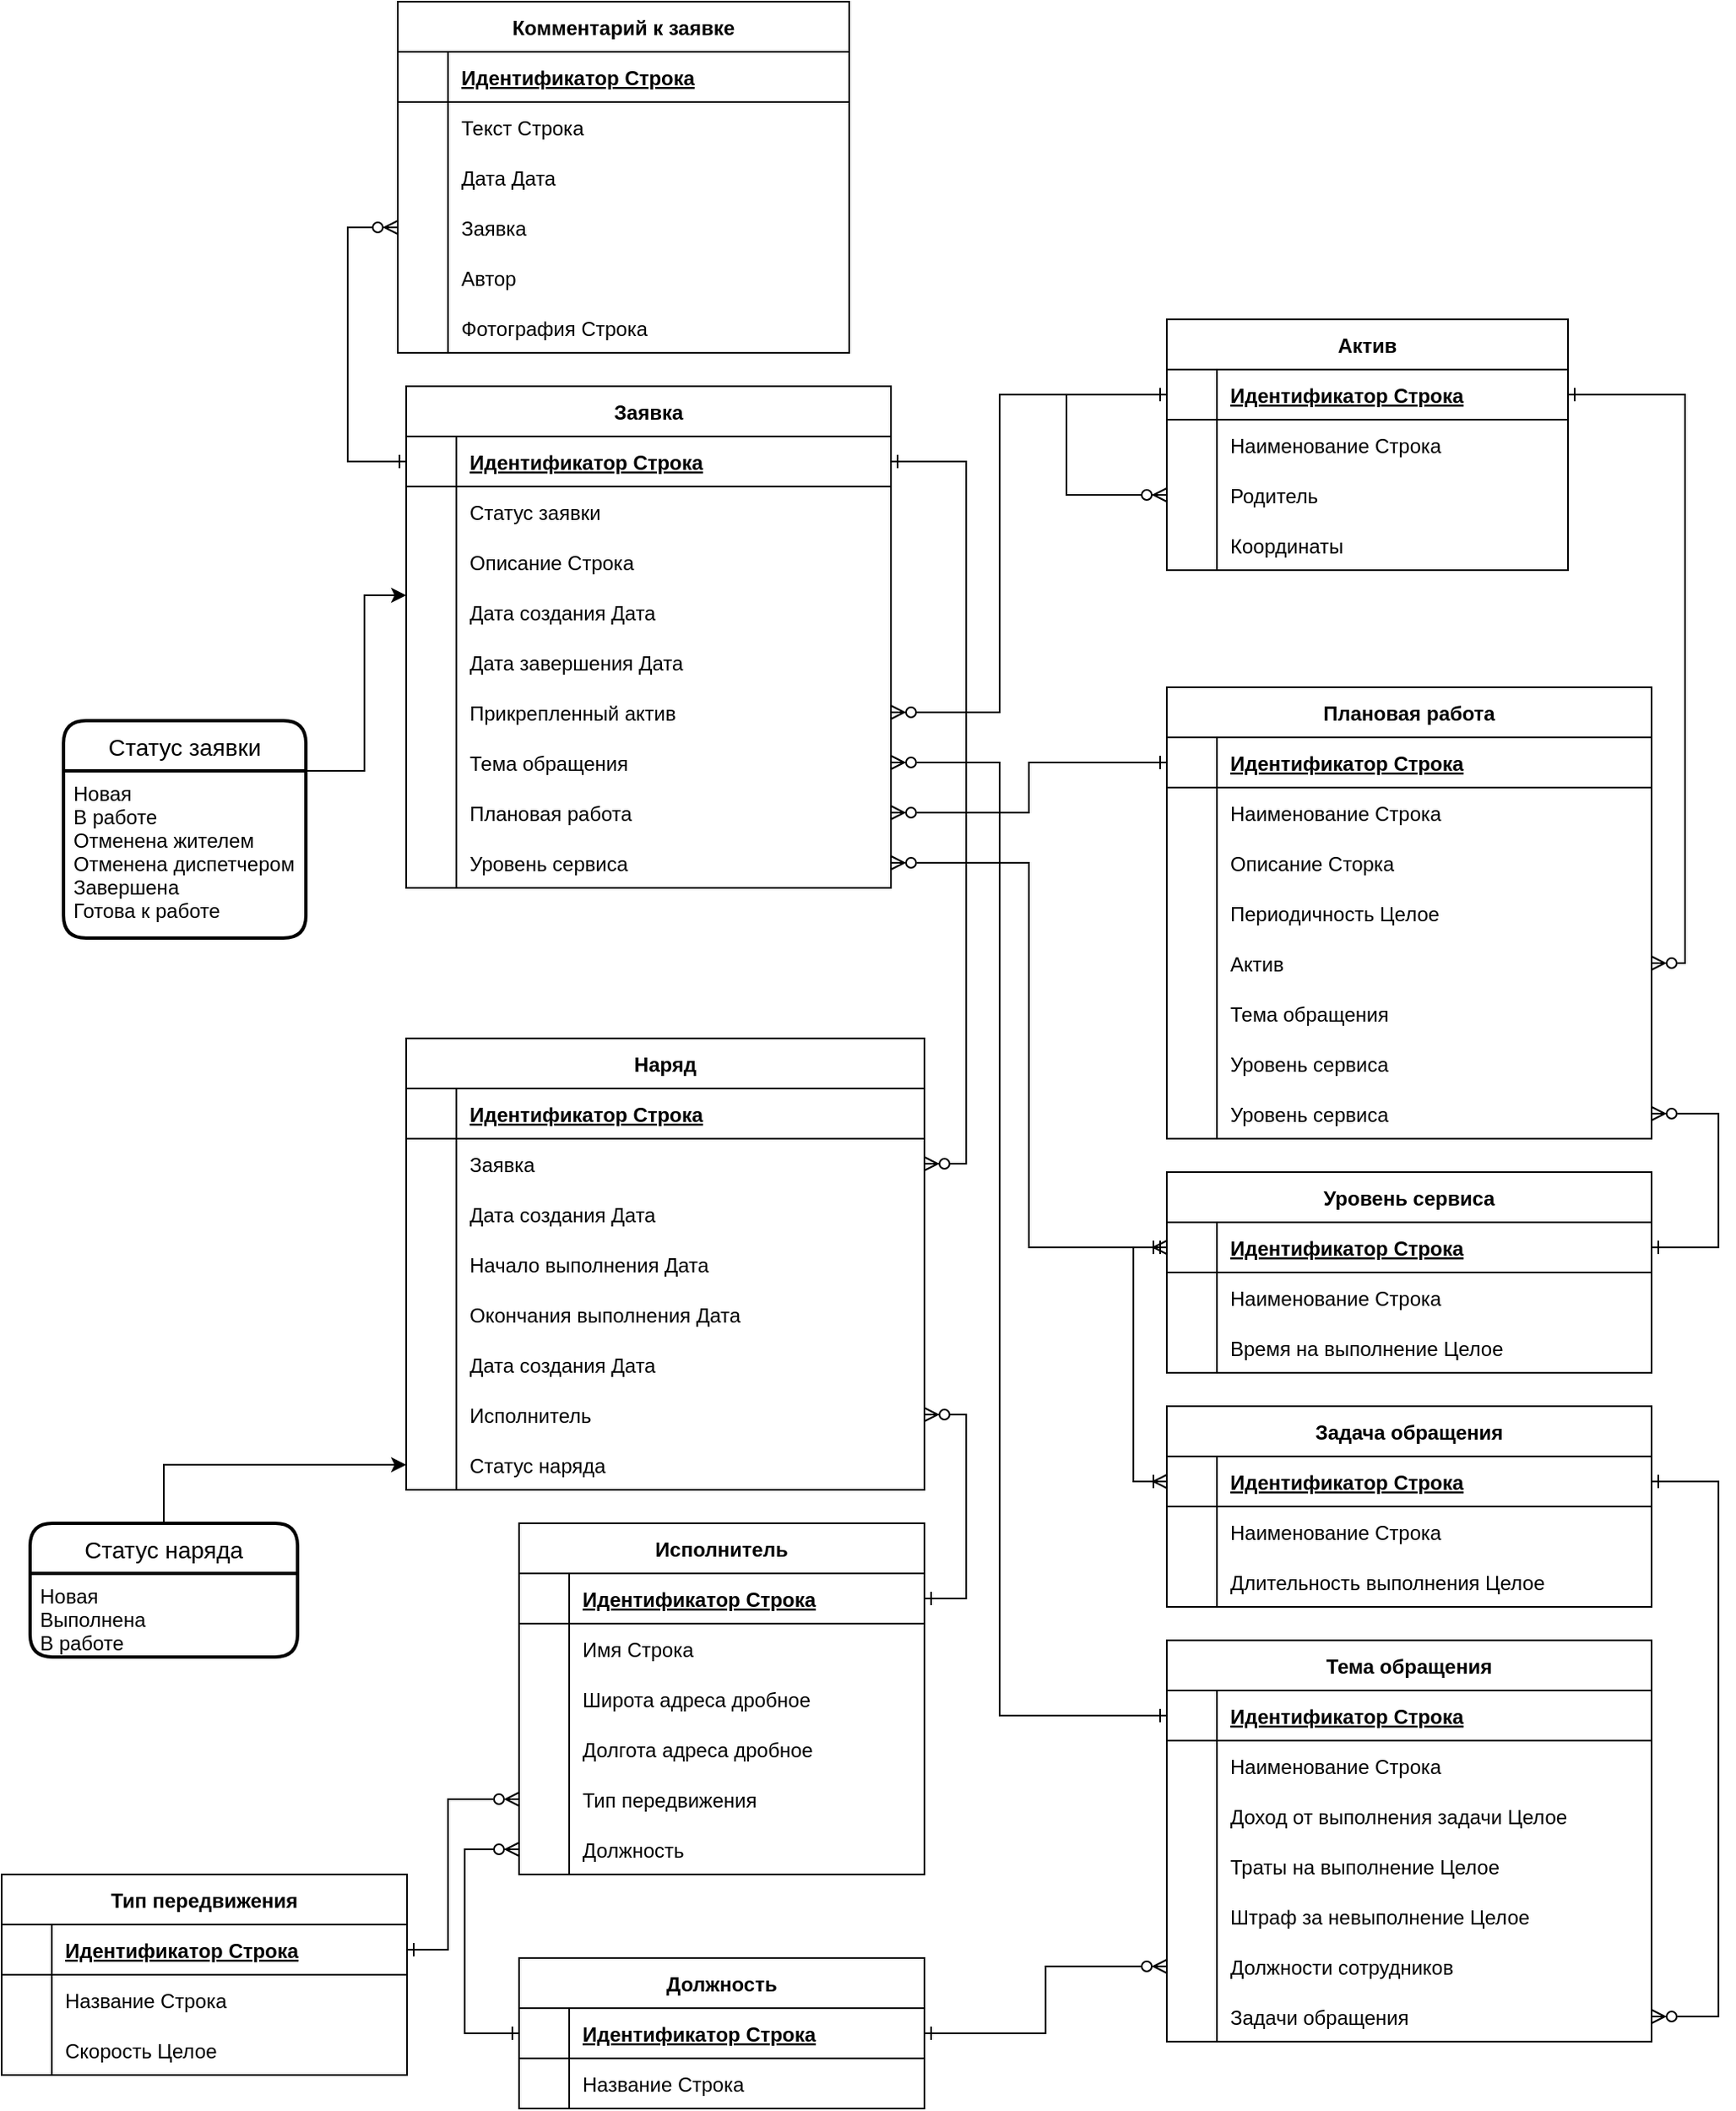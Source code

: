 <mxfile version="21.1.9" type="github">
  <diagram id="R2lEEEUBdFMjLlhIrx00" name="Page-1">
    <mxGraphModel dx="1838" dy="2109" grid="1" gridSize="10" guides="1" tooltips="1" connect="1" arrows="1" fold="1" page="1" pageScale="1" pageWidth="850" pageHeight="1100" math="0" shadow="0" extFonts="Permanent Marker^https://fonts.googleapis.com/css?family=Permanent+Marker">
      <root>
        <mxCell id="0" />
        <mxCell id="1" parent="0" />
        <mxCell id="C-vyLk0tnHw3VtMMgP7b-12" value="" style="edgeStyle=elbowEdgeStyle;endArrow=ERzeroToMany;startArrow=ERone;endFill=1;startFill=0;rounded=0;" parent="1" source="C-vyLk0tnHw3VtMMgP7b-3" target="C-vyLk0tnHw3VtMMgP7b-17" edge="1">
          <mxGeometry width="100" height="100" relative="1" as="geometry">
            <mxPoint x="400" y="180" as="sourcePoint" />
            <mxPoint x="460" y="205" as="targetPoint" />
            <Array as="points">
              <mxPoint x="760" y="230" />
              <mxPoint x="760" y="270" />
              <mxPoint x="760" y="360" />
            </Array>
          </mxGeometry>
        </mxCell>
        <mxCell id="C-vyLk0tnHw3VtMMgP7b-2" value="Заявка" style="shape=table;startSize=30;container=1;collapsible=1;childLayout=tableLayout;fixedRows=1;rowLines=0;fontStyle=1;align=center;resizeLast=1;" parent="1" vertex="1">
          <mxGeometry x="425" y="20" width="290" height="300" as="geometry" />
        </mxCell>
        <mxCell id="C-vyLk0tnHw3VtMMgP7b-3" value="" style="shape=partialRectangle;collapsible=0;dropTarget=0;pointerEvents=0;fillColor=none;points=[[0,0.5],[1,0.5]];portConstraint=eastwest;top=0;left=0;right=0;bottom=1;" parent="C-vyLk0tnHw3VtMMgP7b-2" vertex="1">
          <mxGeometry y="30" width="290" height="30" as="geometry" />
        </mxCell>
        <mxCell id="C-vyLk0tnHw3VtMMgP7b-4" value="" style="shape=partialRectangle;overflow=hidden;connectable=0;fillColor=none;top=0;left=0;bottom=0;right=0;fontStyle=1;" parent="C-vyLk0tnHw3VtMMgP7b-3" vertex="1">
          <mxGeometry width="30" height="30" as="geometry">
            <mxRectangle width="30" height="30" as="alternateBounds" />
          </mxGeometry>
        </mxCell>
        <mxCell id="C-vyLk0tnHw3VtMMgP7b-5" value="Идентификатор Строка " style="shape=partialRectangle;overflow=hidden;connectable=0;fillColor=none;top=0;left=0;bottom=0;right=0;align=left;spacingLeft=6;fontStyle=5;" parent="C-vyLk0tnHw3VtMMgP7b-3" vertex="1">
          <mxGeometry x="30" width="260" height="30" as="geometry">
            <mxRectangle width="260" height="30" as="alternateBounds" />
          </mxGeometry>
        </mxCell>
        <mxCell id="C-vyLk0tnHw3VtMMgP7b-6" value="" style="shape=partialRectangle;collapsible=0;dropTarget=0;pointerEvents=0;fillColor=none;points=[[0,0.5],[1,0.5]];portConstraint=eastwest;top=0;left=0;right=0;bottom=0;" parent="C-vyLk0tnHw3VtMMgP7b-2" vertex="1">
          <mxGeometry y="60" width="290" height="30" as="geometry" />
        </mxCell>
        <mxCell id="C-vyLk0tnHw3VtMMgP7b-7" value="" style="shape=partialRectangle;overflow=hidden;connectable=0;fillColor=none;top=0;left=0;bottom=0;right=0;" parent="C-vyLk0tnHw3VtMMgP7b-6" vertex="1">
          <mxGeometry width="30" height="30" as="geometry">
            <mxRectangle width="30" height="30" as="alternateBounds" />
          </mxGeometry>
        </mxCell>
        <mxCell id="C-vyLk0tnHw3VtMMgP7b-8" value="Статус заявки " style="shape=partialRectangle;overflow=hidden;connectable=0;fillColor=none;top=0;left=0;bottom=0;right=0;align=left;spacingLeft=6;" parent="C-vyLk0tnHw3VtMMgP7b-6" vertex="1">
          <mxGeometry x="30" width="260" height="30" as="geometry">
            <mxRectangle width="260" height="30" as="alternateBounds" />
          </mxGeometry>
        </mxCell>
        <mxCell id="AUKYh_VhikMgX28gDXk--7" value="" style="shape=partialRectangle;collapsible=0;dropTarget=0;pointerEvents=0;fillColor=none;points=[[0,0.5],[1,0.5]];portConstraint=eastwest;top=0;left=0;right=0;bottom=0;" parent="C-vyLk0tnHw3VtMMgP7b-2" vertex="1">
          <mxGeometry y="90" width="290" height="30" as="geometry" />
        </mxCell>
        <mxCell id="AUKYh_VhikMgX28gDXk--8" value="" style="shape=partialRectangle;overflow=hidden;connectable=0;fillColor=none;top=0;left=0;bottom=0;right=0;" parent="AUKYh_VhikMgX28gDXk--7" vertex="1">
          <mxGeometry width="30" height="30" as="geometry">
            <mxRectangle width="30" height="30" as="alternateBounds" />
          </mxGeometry>
        </mxCell>
        <mxCell id="AUKYh_VhikMgX28gDXk--9" value="Описание Строка " style="shape=partialRectangle;overflow=hidden;connectable=0;fillColor=none;top=0;left=0;bottom=0;right=0;align=left;spacingLeft=6;" parent="AUKYh_VhikMgX28gDXk--7" vertex="1">
          <mxGeometry x="30" width="260" height="30" as="geometry">
            <mxRectangle width="260" height="30" as="alternateBounds" />
          </mxGeometry>
        </mxCell>
        <mxCell id="C-vyLk0tnHw3VtMMgP7b-9" value="" style="shape=partialRectangle;collapsible=0;dropTarget=0;pointerEvents=0;fillColor=none;points=[[0,0.5],[1,0.5]];portConstraint=eastwest;top=0;left=0;right=0;bottom=0;" parent="C-vyLk0tnHw3VtMMgP7b-2" vertex="1">
          <mxGeometry y="120" width="290" height="30" as="geometry" />
        </mxCell>
        <mxCell id="C-vyLk0tnHw3VtMMgP7b-10" value="" style="shape=partialRectangle;overflow=hidden;connectable=0;fillColor=none;top=0;left=0;bottom=0;right=0;" parent="C-vyLk0tnHw3VtMMgP7b-9" vertex="1">
          <mxGeometry width="30" height="30" as="geometry">
            <mxRectangle width="30" height="30" as="alternateBounds" />
          </mxGeometry>
        </mxCell>
        <mxCell id="C-vyLk0tnHw3VtMMgP7b-11" value="Дата создания Дата " style="shape=partialRectangle;overflow=hidden;connectable=0;fillColor=none;top=0;left=0;bottom=0;right=0;align=left;spacingLeft=6;" parent="C-vyLk0tnHw3VtMMgP7b-9" vertex="1">
          <mxGeometry x="30" width="260" height="30" as="geometry">
            <mxRectangle width="260" height="30" as="alternateBounds" />
          </mxGeometry>
        </mxCell>
        <mxCell id="AUKYh_VhikMgX28gDXk--25" value="" style="shape=partialRectangle;collapsible=0;dropTarget=0;pointerEvents=0;fillColor=none;points=[[0,0.5],[1,0.5]];portConstraint=eastwest;top=0;left=0;right=0;bottom=0;" parent="C-vyLk0tnHw3VtMMgP7b-2" vertex="1">
          <mxGeometry y="150" width="290" height="30" as="geometry" />
        </mxCell>
        <mxCell id="AUKYh_VhikMgX28gDXk--26" value="" style="shape=partialRectangle;overflow=hidden;connectable=0;fillColor=none;top=0;left=0;bottom=0;right=0;" parent="AUKYh_VhikMgX28gDXk--25" vertex="1">
          <mxGeometry width="30" height="30" as="geometry">
            <mxRectangle width="30" height="30" as="alternateBounds" />
          </mxGeometry>
        </mxCell>
        <mxCell id="AUKYh_VhikMgX28gDXk--27" value="Дата завершения Дата" style="shape=partialRectangle;overflow=hidden;connectable=0;fillColor=none;top=0;left=0;bottom=0;right=0;align=left;spacingLeft=6;" parent="AUKYh_VhikMgX28gDXk--25" vertex="1">
          <mxGeometry x="30" width="260" height="30" as="geometry">
            <mxRectangle width="260" height="30" as="alternateBounds" />
          </mxGeometry>
        </mxCell>
        <mxCell id="3mclgtewpZ6jm6NiDSUZ-118" value="" style="shape=partialRectangle;collapsible=0;dropTarget=0;pointerEvents=0;fillColor=none;points=[[0,0.5],[1,0.5]];portConstraint=eastwest;top=0;left=0;right=0;bottom=0;" vertex="1" parent="C-vyLk0tnHw3VtMMgP7b-2">
          <mxGeometry y="180" width="290" height="30" as="geometry" />
        </mxCell>
        <mxCell id="3mclgtewpZ6jm6NiDSUZ-119" value="" style="shape=partialRectangle;overflow=hidden;connectable=0;fillColor=none;top=0;left=0;bottom=0;right=0;" vertex="1" parent="3mclgtewpZ6jm6NiDSUZ-118">
          <mxGeometry width="30" height="30" as="geometry">
            <mxRectangle width="30" height="30" as="alternateBounds" />
          </mxGeometry>
        </mxCell>
        <mxCell id="3mclgtewpZ6jm6NiDSUZ-120" value="Прикрепленный актив" style="shape=partialRectangle;overflow=hidden;connectable=0;fillColor=none;top=0;left=0;bottom=0;right=0;align=left;spacingLeft=6;" vertex="1" parent="3mclgtewpZ6jm6NiDSUZ-118">
          <mxGeometry x="30" width="260" height="30" as="geometry">
            <mxRectangle width="260" height="30" as="alternateBounds" />
          </mxGeometry>
        </mxCell>
        <mxCell id="3mclgtewpZ6jm6NiDSUZ-102" value="" style="shape=partialRectangle;collapsible=0;dropTarget=0;pointerEvents=0;fillColor=none;points=[[0,0.5],[1,0.5]];portConstraint=eastwest;top=0;left=0;right=0;bottom=0;" vertex="1" parent="C-vyLk0tnHw3VtMMgP7b-2">
          <mxGeometry y="210" width="290" height="30" as="geometry" />
        </mxCell>
        <mxCell id="3mclgtewpZ6jm6NiDSUZ-103" value="" style="shape=partialRectangle;overflow=hidden;connectable=0;fillColor=none;top=0;left=0;bottom=0;right=0;" vertex="1" parent="3mclgtewpZ6jm6NiDSUZ-102">
          <mxGeometry width="30" height="30" as="geometry">
            <mxRectangle width="30" height="30" as="alternateBounds" />
          </mxGeometry>
        </mxCell>
        <mxCell id="3mclgtewpZ6jm6NiDSUZ-104" value="Тема обращения" style="shape=partialRectangle;overflow=hidden;connectable=0;fillColor=none;top=0;left=0;bottom=0;right=0;align=left;spacingLeft=6;" vertex="1" parent="3mclgtewpZ6jm6NiDSUZ-102">
          <mxGeometry x="30" width="260" height="30" as="geometry">
            <mxRectangle width="260" height="30" as="alternateBounds" />
          </mxGeometry>
        </mxCell>
        <mxCell id="3mclgtewpZ6jm6NiDSUZ-210" value="" style="shape=partialRectangle;collapsible=0;dropTarget=0;pointerEvents=0;fillColor=none;points=[[0,0.5],[1,0.5]];portConstraint=eastwest;top=0;left=0;right=0;bottom=0;" vertex="1" parent="C-vyLk0tnHw3VtMMgP7b-2">
          <mxGeometry y="240" width="290" height="30" as="geometry" />
        </mxCell>
        <mxCell id="3mclgtewpZ6jm6NiDSUZ-211" value="" style="shape=partialRectangle;overflow=hidden;connectable=0;fillColor=none;top=0;left=0;bottom=0;right=0;" vertex="1" parent="3mclgtewpZ6jm6NiDSUZ-210">
          <mxGeometry width="30" height="30" as="geometry">
            <mxRectangle width="30" height="30" as="alternateBounds" />
          </mxGeometry>
        </mxCell>
        <mxCell id="3mclgtewpZ6jm6NiDSUZ-212" value="Плановая работа" style="shape=partialRectangle;overflow=hidden;connectable=0;fillColor=none;top=0;left=0;bottom=0;right=0;align=left;spacingLeft=6;" vertex="1" parent="3mclgtewpZ6jm6NiDSUZ-210">
          <mxGeometry x="30" width="260" height="30" as="geometry">
            <mxRectangle width="260" height="30" as="alternateBounds" />
          </mxGeometry>
        </mxCell>
        <mxCell id="3mclgtewpZ6jm6NiDSUZ-213" value="" style="shape=partialRectangle;collapsible=0;dropTarget=0;pointerEvents=0;fillColor=none;points=[[0,0.5],[1,0.5]];portConstraint=eastwest;top=0;left=0;right=0;bottom=0;" vertex="1" parent="C-vyLk0tnHw3VtMMgP7b-2">
          <mxGeometry y="270" width="290" height="30" as="geometry" />
        </mxCell>
        <mxCell id="3mclgtewpZ6jm6NiDSUZ-214" value="" style="shape=partialRectangle;overflow=hidden;connectable=0;fillColor=none;top=0;left=0;bottom=0;right=0;" vertex="1" parent="3mclgtewpZ6jm6NiDSUZ-213">
          <mxGeometry width="30" height="30" as="geometry">
            <mxRectangle width="30" height="30" as="alternateBounds" />
          </mxGeometry>
        </mxCell>
        <mxCell id="3mclgtewpZ6jm6NiDSUZ-215" value="Уровень сервиса" style="shape=partialRectangle;overflow=hidden;connectable=0;fillColor=none;top=0;left=0;bottom=0;right=0;align=left;spacingLeft=6;" vertex="1" parent="3mclgtewpZ6jm6NiDSUZ-213">
          <mxGeometry x="30" width="260" height="30" as="geometry">
            <mxRectangle width="260" height="30" as="alternateBounds" />
          </mxGeometry>
        </mxCell>
        <mxCell id="C-vyLk0tnHw3VtMMgP7b-13" value="Наряд" style="shape=table;startSize=30;container=1;collapsible=1;childLayout=tableLayout;fixedRows=1;rowLines=0;fontStyle=1;align=center;resizeLast=1;" parent="1" vertex="1">
          <mxGeometry x="425" y="410" width="310" height="270" as="geometry" />
        </mxCell>
        <mxCell id="C-vyLk0tnHw3VtMMgP7b-14" value="" style="shape=partialRectangle;collapsible=0;dropTarget=0;pointerEvents=0;fillColor=none;points=[[0,0.5],[1,0.5]];portConstraint=eastwest;top=0;left=0;right=0;bottom=1;" parent="C-vyLk0tnHw3VtMMgP7b-13" vertex="1">
          <mxGeometry y="30" width="310" height="30" as="geometry" />
        </mxCell>
        <mxCell id="C-vyLk0tnHw3VtMMgP7b-15" value="" style="shape=partialRectangle;overflow=hidden;connectable=0;fillColor=none;top=0;left=0;bottom=0;right=0;fontStyle=1;" parent="C-vyLk0tnHw3VtMMgP7b-14" vertex="1">
          <mxGeometry width="30" height="30" as="geometry">
            <mxRectangle width="30" height="30" as="alternateBounds" />
          </mxGeometry>
        </mxCell>
        <mxCell id="C-vyLk0tnHw3VtMMgP7b-16" value="Идентификатор Строка  " style="shape=partialRectangle;overflow=hidden;connectable=0;fillColor=none;top=0;left=0;bottom=0;right=0;align=left;spacingLeft=6;fontStyle=5;" parent="C-vyLk0tnHw3VtMMgP7b-14" vertex="1">
          <mxGeometry x="30" width="280" height="30" as="geometry">
            <mxRectangle width="280" height="30" as="alternateBounds" />
          </mxGeometry>
        </mxCell>
        <mxCell id="C-vyLk0tnHw3VtMMgP7b-17" value="" style="shape=partialRectangle;collapsible=0;dropTarget=0;pointerEvents=0;fillColor=none;points=[[0,0.5],[1,0.5]];portConstraint=eastwest;top=0;left=0;right=0;bottom=0;" parent="C-vyLk0tnHw3VtMMgP7b-13" vertex="1">
          <mxGeometry y="60" width="310" height="30" as="geometry" />
        </mxCell>
        <mxCell id="C-vyLk0tnHw3VtMMgP7b-18" value="" style="shape=partialRectangle;overflow=hidden;connectable=0;fillColor=none;top=0;left=0;bottom=0;right=0;" parent="C-vyLk0tnHw3VtMMgP7b-17" vertex="1">
          <mxGeometry width="30" height="30" as="geometry">
            <mxRectangle width="30" height="30" as="alternateBounds" />
          </mxGeometry>
        </mxCell>
        <mxCell id="C-vyLk0tnHw3VtMMgP7b-19" value="Заявка" style="shape=partialRectangle;overflow=hidden;connectable=0;fillColor=none;top=0;left=0;bottom=0;right=0;align=left;spacingLeft=6;" parent="C-vyLk0tnHw3VtMMgP7b-17" vertex="1">
          <mxGeometry x="30" width="280" height="30" as="geometry">
            <mxRectangle width="280" height="30" as="alternateBounds" />
          </mxGeometry>
        </mxCell>
        <mxCell id="C-vyLk0tnHw3VtMMgP7b-20" value="" style="shape=partialRectangle;collapsible=0;dropTarget=0;pointerEvents=0;fillColor=none;points=[[0,0.5],[1,0.5]];portConstraint=eastwest;top=0;left=0;right=0;bottom=0;" parent="C-vyLk0tnHw3VtMMgP7b-13" vertex="1">
          <mxGeometry y="90" width="310" height="30" as="geometry" />
        </mxCell>
        <mxCell id="C-vyLk0tnHw3VtMMgP7b-21" value="" style="shape=partialRectangle;overflow=hidden;connectable=0;fillColor=none;top=0;left=0;bottom=0;right=0;" parent="C-vyLk0tnHw3VtMMgP7b-20" vertex="1">
          <mxGeometry width="30" height="30" as="geometry">
            <mxRectangle width="30" height="30" as="alternateBounds" />
          </mxGeometry>
        </mxCell>
        <mxCell id="C-vyLk0tnHw3VtMMgP7b-22" value="Дата создания Дата " style="shape=partialRectangle;overflow=hidden;connectable=0;fillColor=none;top=0;left=0;bottom=0;right=0;align=left;spacingLeft=6;" parent="C-vyLk0tnHw3VtMMgP7b-20" vertex="1">
          <mxGeometry x="30" width="280" height="30" as="geometry">
            <mxRectangle width="280" height="30" as="alternateBounds" />
          </mxGeometry>
        </mxCell>
        <mxCell id="AUKYh_VhikMgX28gDXk--32" value="" style="shape=partialRectangle;collapsible=0;dropTarget=0;pointerEvents=0;fillColor=none;points=[[0,0.5],[1,0.5]];portConstraint=eastwest;top=0;left=0;right=0;bottom=0;" parent="C-vyLk0tnHw3VtMMgP7b-13" vertex="1">
          <mxGeometry y="120" width="310" height="30" as="geometry" />
        </mxCell>
        <mxCell id="AUKYh_VhikMgX28gDXk--33" value="" style="shape=partialRectangle;overflow=hidden;connectable=0;fillColor=none;top=0;left=0;bottom=0;right=0;" parent="AUKYh_VhikMgX28gDXk--32" vertex="1">
          <mxGeometry width="30" height="30" as="geometry">
            <mxRectangle width="30" height="30" as="alternateBounds" />
          </mxGeometry>
        </mxCell>
        <mxCell id="AUKYh_VhikMgX28gDXk--34" value="Начало выполнения Дата" style="shape=partialRectangle;overflow=hidden;connectable=0;fillColor=none;top=0;left=0;bottom=0;right=0;align=left;spacingLeft=6;" parent="AUKYh_VhikMgX28gDXk--32" vertex="1">
          <mxGeometry x="30" width="280" height="30" as="geometry">
            <mxRectangle width="280" height="30" as="alternateBounds" />
          </mxGeometry>
        </mxCell>
        <mxCell id="AUKYh_VhikMgX28gDXk--35" value="" style="shape=partialRectangle;collapsible=0;dropTarget=0;pointerEvents=0;fillColor=none;points=[[0,0.5],[1,0.5]];portConstraint=eastwest;top=0;left=0;right=0;bottom=0;" parent="C-vyLk0tnHw3VtMMgP7b-13" vertex="1">
          <mxGeometry y="150" width="310" height="30" as="geometry" />
        </mxCell>
        <mxCell id="AUKYh_VhikMgX28gDXk--36" value="" style="shape=partialRectangle;overflow=hidden;connectable=0;fillColor=none;top=0;left=0;bottom=0;right=0;" parent="AUKYh_VhikMgX28gDXk--35" vertex="1">
          <mxGeometry width="30" height="30" as="geometry">
            <mxRectangle width="30" height="30" as="alternateBounds" />
          </mxGeometry>
        </mxCell>
        <mxCell id="AUKYh_VhikMgX28gDXk--37" value="Окончания выполнения Дата " style="shape=partialRectangle;overflow=hidden;connectable=0;fillColor=none;top=0;left=0;bottom=0;right=0;align=left;spacingLeft=6;" parent="AUKYh_VhikMgX28gDXk--35" vertex="1">
          <mxGeometry x="30" width="280" height="30" as="geometry">
            <mxRectangle width="280" height="30" as="alternateBounds" />
          </mxGeometry>
        </mxCell>
        <mxCell id="AUKYh_VhikMgX28gDXk--38" value="" style="shape=partialRectangle;collapsible=0;dropTarget=0;pointerEvents=0;fillColor=none;points=[[0,0.5],[1,0.5]];portConstraint=eastwest;top=0;left=0;right=0;bottom=0;" parent="C-vyLk0tnHw3VtMMgP7b-13" vertex="1">
          <mxGeometry y="180" width="310" height="30" as="geometry" />
        </mxCell>
        <mxCell id="AUKYh_VhikMgX28gDXk--39" value="" style="shape=partialRectangle;overflow=hidden;connectable=0;fillColor=none;top=0;left=0;bottom=0;right=0;" parent="AUKYh_VhikMgX28gDXk--38" vertex="1">
          <mxGeometry width="30" height="30" as="geometry">
            <mxRectangle width="30" height="30" as="alternateBounds" />
          </mxGeometry>
        </mxCell>
        <mxCell id="AUKYh_VhikMgX28gDXk--40" value="Дата создания Дата " style="shape=partialRectangle;overflow=hidden;connectable=0;fillColor=none;top=0;left=0;bottom=0;right=0;align=left;spacingLeft=6;" parent="AUKYh_VhikMgX28gDXk--38" vertex="1">
          <mxGeometry x="30" width="280" height="30" as="geometry">
            <mxRectangle width="280" height="30" as="alternateBounds" />
          </mxGeometry>
        </mxCell>
        <mxCell id="AUKYh_VhikMgX28gDXk--246" value="" style="shape=partialRectangle;collapsible=0;dropTarget=0;pointerEvents=0;fillColor=none;points=[[0,0.5],[1,0.5]];portConstraint=eastwest;top=0;left=0;right=0;bottom=0;" parent="C-vyLk0tnHw3VtMMgP7b-13" vertex="1">
          <mxGeometry y="210" width="310" height="30" as="geometry" />
        </mxCell>
        <mxCell id="AUKYh_VhikMgX28gDXk--247" value="" style="shape=partialRectangle;overflow=hidden;connectable=0;fillColor=none;top=0;left=0;bottom=0;right=0;" parent="AUKYh_VhikMgX28gDXk--246" vertex="1">
          <mxGeometry width="30" height="30" as="geometry">
            <mxRectangle width="30" height="30" as="alternateBounds" />
          </mxGeometry>
        </mxCell>
        <mxCell id="AUKYh_VhikMgX28gDXk--248" value="Исполнитель" style="shape=partialRectangle;overflow=hidden;connectable=0;fillColor=none;top=0;left=0;bottom=0;right=0;align=left;spacingLeft=6;" parent="AUKYh_VhikMgX28gDXk--246" vertex="1">
          <mxGeometry x="30" width="280" height="30" as="geometry">
            <mxRectangle width="280" height="30" as="alternateBounds" />
          </mxGeometry>
        </mxCell>
        <mxCell id="AUKYh_VhikMgX28gDXk--59" value="" style="shape=partialRectangle;collapsible=0;dropTarget=0;pointerEvents=0;fillColor=none;points=[[0,0.5],[1,0.5]];portConstraint=eastwest;top=0;left=0;right=0;bottom=0;" parent="C-vyLk0tnHw3VtMMgP7b-13" vertex="1">
          <mxGeometry y="240" width="310" height="30" as="geometry" />
        </mxCell>
        <mxCell id="AUKYh_VhikMgX28gDXk--60" value="" style="shape=partialRectangle;overflow=hidden;connectable=0;fillColor=none;top=0;left=0;bottom=0;right=0;" parent="AUKYh_VhikMgX28gDXk--59" vertex="1">
          <mxGeometry width="30" height="30" as="geometry">
            <mxRectangle width="30" height="30" as="alternateBounds" />
          </mxGeometry>
        </mxCell>
        <mxCell id="AUKYh_VhikMgX28gDXk--61" value="Статус наряда" style="shape=partialRectangle;overflow=hidden;connectable=0;fillColor=none;top=0;left=0;bottom=0;right=0;align=left;spacingLeft=6;" parent="AUKYh_VhikMgX28gDXk--59" vertex="1">
          <mxGeometry x="30" width="280" height="30" as="geometry">
            <mxRectangle width="280" height="30" as="alternateBounds" />
          </mxGeometry>
        </mxCell>
        <mxCell id="AUKYh_VhikMgX28gDXk--2" value="Статус заявки" style="swimlane;childLayout=stackLayout;horizontal=1;startSize=30;horizontalStack=0;rounded=1;fontSize=14;fontStyle=0;strokeWidth=2;resizeParent=0;resizeLast=1;shadow=0;dashed=0;align=center;" parent="1" vertex="1">
          <mxGeometry x="220" y="220" width="145" height="130" as="geometry" />
        </mxCell>
        <mxCell id="AUKYh_VhikMgX28gDXk--3" value="Новая&#xa;В работе&#xa;Отменена жителем&#xa;Отменена диспетчером&#xa;Завершена&#xa;Готова к работе&#xa;" style="align=left;strokeColor=none;fillColor=none;spacingLeft=4;fontSize=12;verticalAlign=top;resizable=0;rotatable=0;part=1;" parent="AUKYh_VhikMgX28gDXk--2" vertex="1">
          <mxGeometry y="30" width="145" height="100" as="geometry" />
        </mxCell>
        <mxCell id="AUKYh_VhikMgX28gDXk--4" value="Статус наряда" style="swimlane;childLayout=stackLayout;horizontal=1;startSize=30;horizontalStack=0;rounded=1;fontSize=14;fontStyle=0;strokeWidth=2;resizeParent=0;resizeLast=1;shadow=0;dashed=0;align=center;" parent="1" vertex="1">
          <mxGeometry x="200" y="700" width="160" height="80" as="geometry" />
        </mxCell>
        <mxCell id="AUKYh_VhikMgX28gDXk--5" value="Новая&#xa;Выполнена&#xa;В работе" style="align=left;strokeColor=none;fillColor=none;spacingLeft=4;fontSize=12;verticalAlign=top;resizable=0;rotatable=0;part=1;" parent="AUKYh_VhikMgX28gDXk--4" vertex="1">
          <mxGeometry y="30" width="160" height="50" as="geometry" />
        </mxCell>
        <mxCell id="AUKYh_VhikMgX28gDXk--30" style="edgeStyle=orthogonalEdgeStyle;rounded=0;jumpStyle=none;orthogonalLoop=1;jettySize=auto;html=1;exitX=0.5;exitY=1;exitDx=0;exitDy=0;" parent="AUKYh_VhikMgX28gDXk--4" source="AUKYh_VhikMgX28gDXk--5" target="AUKYh_VhikMgX28gDXk--5" edge="1">
          <mxGeometry relative="1" as="geometry" />
        </mxCell>
        <mxCell id="AUKYh_VhikMgX28gDXk--62" style="edgeStyle=orthogonalEdgeStyle;rounded=0;jumpStyle=none;orthogonalLoop=1;jettySize=auto;html=1;entryX=0;entryY=0.5;entryDx=0;entryDy=0;exitX=0.5;exitY=0;exitDx=0;exitDy=0;" parent="1" source="AUKYh_VhikMgX28gDXk--4" target="AUKYh_VhikMgX28gDXk--59" edge="1">
          <mxGeometry relative="1" as="geometry">
            <Array as="points">
              <mxPoint x="280" y="665" />
            </Array>
          </mxGeometry>
        </mxCell>
        <mxCell id="AUKYh_VhikMgX28gDXk--84" value="Комментарий к заявке" style="shape=table;startSize=30;container=1;collapsible=1;childLayout=tableLayout;fixedRows=1;rowLines=0;fontStyle=1;align=center;resizeLast=1;" parent="1" vertex="1">
          <mxGeometry x="420" y="-210" width="270" height="210" as="geometry" />
        </mxCell>
        <mxCell id="AUKYh_VhikMgX28gDXk--85" value="" style="shape=tableRow;horizontal=0;startSize=0;swimlaneHead=0;swimlaneBody=0;fillColor=none;collapsible=0;dropTarget=0;points=[[0,0.5],[1,0.5]];portConstraint=eastwest;top=0;left=0;right=0;bottom=1;" parent="AUKYh_VhikMgX28gDXk--84" vertex="1">
          <mxGeometry y="30" width="270" height="30" as="geometry" />
        </mxCell>
        <mxCell id="AUKYh_VhikMgX28gDXk--86" value="" style="shape=partialRectangle;connectable=0;fillColor=none;top=0;left=0;bottom=0;right=0;fontStyle=1;overflow=hidden;" parent="AUKYh_VhikMgX28gDXk--85" vertex="1">
          <mxGeometry width="30" height="30" as="geometry">
            <mxRectangle width="30" height="30" as="alternateBounds" />
          </mxGeometry>
        </mxCell>
        <mxCell id="AUKYh_VhikMgX28gDXk--87" value="Идентификатор Строка " style="shape=partialRectangle;connectable=0;fillColor=none;top=0;left=0;bottom=0;right=0;align=left;spacingLeft=6;fontStyle=5;overflow=hidden;" parent="AUKYh_VhikMgX28gDXk--85" vertex="1">
          <mxGeometry x="30" width="240" height="30" as="geometry">
            <mxRectangle width="240" height="30" as="alternateBounds" />
          </mxGeometry>
        </mxCell>
        <mxCell id="AUKYh_VhikMgX28gDXk--88" value="" style="shape=tableRow;horizontal=0;startSize=0;swimlaneHead=0;swimlaneBody=0;fillColor=none;collapsible=0;dropTarget=0;points=[[0,0.5],[1,0.5]];portConstraint=eastwest;top=0;left=0;right=0;bottom=0;" parent="AUKYh_VhikMgX28gDXk--84" vertex="1">
          <mxGeometry y="60" width="270" height="30" as="geometry" />
        </mxCell>
        <mxCell id="AUKYh_VhikMgX28gDXk--89" value="" style="shape=partialRectangle;connectable=0;fillColor=none;top=0;left=0;bottom=0;right=0;editable=1;overflow=hidden;" parent="AUKYh_VhikMgX28gDXk--88" vertex="1">
          <mxGeometry width="30" height="30" as="geometry">
            <mxRectangle width="30" height="30" as="alternateBounds" />
          </mxGeometry>
        </mxCell>
        <mxCell id="AUKYh_VhikMgX28gDXk--90" value="Текст Строка " style="shape=partialRectangle;connectable=0;fillColor=none;top=0;left=0;bottom=0;right=0;align=left;spacingLeft=6;overflow=hidden;" parent="AUKYh_VhikMgX28gDXk--88" vertex="1">
          <mxGeometry x="30" width="240" height="30" as="geometry">
            <mxRectangle width="240" height="30" as="alternateBounds" />
          </mxGeometry>
        </mxCell>
        <mxCell id="AUKYh_VhikMgX28gDXk--96" value="" style="shape=tableRow;horizontal=0;startSize=0;swimlaneHead=0;swimlaneBody=0;fillColor=none;collapsible=0;dropTarget=0;points=[[0,0.5],[1,0.5]];portConstraint=eastwest;top=0;left=0;right=0;bottom=0;" parent="AUKYh_VhikMgX28gDXk--84" vertex="1">
          <mxGeometry y="90" width="270" height="30" as="geometry" />
        </mxCell>
        <mxCell id="AUKYh_VhikMgX28gDXk--97" value="" style="shape=partialRectangle;connectable=0;fillColor=none;top=0;left=0;bottom=0;right=0;editable=1;overflow=hidden;" parent="AUKYh_VhikMgX28gDXk--96" vertex="1">
          <mxGeometry width="30" height="30" as="geometry">
            <mxRectangle width="30" height="30" as="alternateBounds" />
          </mxGeometry>
        </mxCell>
        <mxCell id="AUKYh_VhikMgX28gDXk--98" value="Дата Дата " style="shape=partialRectangle;connectable=0;fillColor=none;top=0;left=0;bottom=0;right=0;align=left;spacingLeft=6;overflow=hidden;" parent="AUKYh_VhikMgX28gDXk--96" vertex="1">
          <mxGeometry x="30" width="240" height="30" as="geometry">
            <mxRectangle width="240" height="30" as="alternateBounds" />
          </mxGeometry>
        </mxCell>
        <mxCell id="AUKYh_VhikMgX28gDXk--130" value="" style="shape=tableRow;horizontal=0;startSize=0;swimlaneHead=0;swimlaneBody=0;fillColor=none;collapsible=0;dropTarget=0;points=[[0,0.5],[1,0.5]];portConstraint=eastwest;top=0;left=0;right=0;bottom=0;" parent="AUKYh_VhikMgX28gDXk--84" vertex="1">
          <mxGeometry y="120" width="270" height="30" as="geometry" />
        </mxCell>
        <mxCell id="AUKYh_VhikMgX28gDXk--131" value="" style="shape=partialRectangle;connectable=0;fillColor=none;top=0;left=0;bottom=0;right=0;editable=1;overflow=hidden;" parent="AUKYh_VhikMgX28gDXk--130" vertex="1">
          <mxGeometry width="30" height="30" as="geometry">
            <mxRectangle width="30" height="30" as="alternateBounds" />
          </mxGeometry>
        </mxCell>
        <mxCell id="AUKYh_VhikMgX28gDXk--132" value="Заявка" style="shape=partialRectangle;connectable=0;fillColor=none;top=0;left=0;bottom=0;right=0;align=left;spacingLeft=6;overflow=hidden;" parent="AUKYh_VhikMgX28gDXk--130" vertex="1">
          <mxGeometry x="30" width="240" height="30" as="geometry">
            <mxRectangle width="240" height="30" as="alternateBounds" />
          </mxGeometry>
        </mxCell>
        <mxCell id="AUKYh_VhikMgX28gDXk--91" value="" style="shape=tableRow;horizontal=0;startSize=0;swimlaneHead=0;swimlaneBody=0;fillColor=none;collapsible=0;dropTarget=0;points=[[0,0.5],[1,0.5]];portConstraint=eastwest;top=0;left=0;right=0;bottom=0;" parent="AUKYh_VhikMgX28gDXk--84" vertex="1">
          <mxGeometry y="150" width="270" height="30" as="geometry" />
        </mxCell>
        <mxCell id="AUKYh_VhikMgX28gDXk--92" value="" style="shape=partialRectangle;connectable=0;fillColor=none;top=0;left=0;bottom=0;right=0;editable=1;overflow=hidden;" parent="AUKYh_VhikMgX28gDXk--91" vertex="1">
          <mxGeometry width="30" height="30" as="geometry">
            <mxRectangle width="30" height="30" as="alternateBounds" />
          </mxGeometry>
        </mxCell>
        <mxCell id="AUKYh_VhikMgX28gDXk--93" value="Автор" style="shape=partialRectangle;connectable=0;fillColor=none;top=0;left=0;bottom=0;right=0;align=left;spacingLeft=6;overflow=hidden;" parent="AUKYh_VhikMgX28gDXk--91" vertex="1">
          <mxGeometry x="30" width="240" height="30" as="geometry">
            <mxRectangle width="240" height="30" as="alternateBounds" />
          </mxGeometry>
        </mxCell>
        <mxCell id="3mclgtewpZ6jm6NiDSUZ-81" value="" style="shape=tableRow;horizontal=0;startSize=0;swimlaneHead=0;swimlaneBody=0;fillColor=none;collapsible=0;dropTarget=0;points=[[0,0.5],[1,0.5]];portConstraint=eastwest;top=0;left=0;right=0;bottom=0;" vertex="1" parent="AUKYh_VhikMgX28gDXk--84">
          <mxGeometry y="180" width="270" height="30" as="geometry" />
        </mxCell>
        <mxCell id="3mclgtewpZ6jm6NiDSUZ-82" value="" style="shape=partialRectangle;connectable=0;fillColor=none;top=0;left=0;bottom=0;right=0;editable=1;overflow=hidden;" vertex="1" parent="3mclgtewpZ6jm6NiDSUZ-81">
          <mxGeometry width="30" height="30" as="geometry">
            <mxRectangle width="30" height="30" as="alternateBounds" />
          </mxGeometry>
        </mxCell>
        <mxCell id="3mclgtewpZ6jm6NiDSUZ-83" value="Фотография Строка" style="shape=partialRectangle;connectable=0;fillColor=none;top=0;left=0;bottom=0;right=0;align=left;spacingLeft=6;overflow=hidden;" vertex="1" parent="3mclgtewpZ6jm6NiDSUZ-81">
          <mxGeometry x="30" width="240" height="30" as="geometry">
            <mxRectangle width="240" height="30" as="alternateBounds" />
          </mxGeometry>
        </mxCell>
        <mxCell id="AUKYh_VhikMgX28gDXk--95" value="" style="endArrow=ERzeroToMany;startArrow=ERone;endFill=1;startFill=0;edgeStyle=elbowEdgeStyle;entryX=0;entryY=0.5;entryDx=0;entryDy=0;exitX=0;exitY=0.5;exitDx=0;exitDy=0;rounded=0;" parent="1" source="C-vyLk0tnHw3VtMMgP7b-3" target="AUKYh_VhikMgX28gDXk--130" edge="1">
          <mxGeometry width="100" height="100" relative="1" as="geometry">
            <mxPoint x="370" y="140" as="sourcePoint" />
            <mxPoint x="380" y="20" as="targetPoint" />
            <Array as="points">
              <mxPoint x="390" y="40" />
              <mxPoint x="420" y="95" />
            </Array>
          </mxGeometry>
        </mxCell>
        <mxCell id="AUKYh_VhikMgX28gDXk--31" style="edgeStyle=orthogonalEdgeStyle;rounded=0;jumpStyle=none;orthogonalLoop=1;jettySize=auto;html=1;exitX=1;exitY=0;exitDx=0;exitDy=0;" parent="1" source="AUKYh_VhikMgX28gDXk--3" edge="1">
          <mxGeometry relative="1" as="geometry">
            <Array as="points">
              <mxPoint x="400" y="250" />
              <mxPoint x="400" y="145" />
            </Array>
            <mxPoint x="425" y="145" as="targetPoint" />
          </mxGeometry>
        </mxCell>
        <mxCell id="AUKYh_VhikMgX28gDXk--155" value="Исполнитель" style="shape=table;startSize=30;container=1;collapsible=1;childLayout=tableLayout;fixedRows=1;rowLines=0;fontStyle=1;align=center;resizeLast=1;" parent="1" vertex="1">
          <mxGeometry x="492.5" y="700" width="242.5" height="210" as="geometry" />
        </mxCell>
        <mxCell id="AUKYh_VhikMgX28gDXk--156" value="" style="shape=tableRow;horizontal=0;startSize=0;swimlaneHead=0;swimlaneBody=0;fillColor=none;collapsible=0;dropTarget=0;points=[[0,0.5],[1,0.5]];portConstraint=eastwest;top=0;left=0;right=0;bottom=1;" parent="AUKYh_VhikMgX28gDXk--155" vertex="1">
          <mxGeometry y="30" width="242.5" height="30" as="geometry" />
        </mxCell>
        <mxCell id="AUKYh_VhikMgX28gDXk--157" value="" style="shape=partialRectangle;connectable=0;fillColor=none;top=0;left=0;bottom=0;right=0;fontStyle=1;overflow=hidden;" parent="AUKYh_VhikMgX28gDXk--156" vertex="1">
          <mxGeometry width="30" height="30" as="geometry">
            <mxRectangle width="30" height="30" as="alternateBounds" />
          </mxGeometry>
        </mxCell>
        <mxCell id="AUKYh_VhikMgX28gDXk--158" value="Идентификатор Строка " style="shape=partialRectangle;connectable=0;fillColor=none;top=0;left=0;bottom=0;right=0;align=left;spacingLeft=6;fontStyle=5;overflow=hidden;" parent="AUKYh_VhikMgX28gDXk--156" vertex="1">
          <mxGeometry x="30" width="212.5" height="30" as="geometry">
            <mxRectangle width="212.5" height="30" as="alternateBounds" />
          </mxGeometry>
        </mxCell>
        <mxCell id="AUKYh_VhikMgX28gDXk--159" value="" style="shape=tableRow;horizontal=0;startSize=0;swimlaneHead=0;swimlaneBody=0;fillColor=none;collapsible=0;dropTarget=0;points=[[0,0.5],[1,0.5]];portConstraint=eastwest;top=0;left=0;right=0;bottom=0;" parent="AUKYh_VhikMgX28gDXk--155" vertex="1">
          <mxGeometry y="60" width="242.5" height="30" as="geometry" />
        </mxCell>
        <mxCell id="AUKYh_VhikMgX28gDXk--160" value="" style="shape=partialRectangle;connectable=0;fillColor=none;top=0;left=0;bottom=0;right=0;editable=1;overflow=hidden;" parent="AUKYh_VhikMgX28gDXk--159" vertex="1">
          <mxGeometry width="30" height="30" as="geometry">
            <mxRectangle width="30" height="30" as="alternateBounds" />
          </mxGeometry>
        </mxCell>
        <mxCell id="AUKYh_VhikMgX28gDXk--161" value="Имя Строка " style="shape=partialRectangle;connectable=0;fillColor=none;top=0;left=0;bottom=0;right=0;align=left;spacingLeft=6;overflow=hidden;" parent="AUKYh_VhikMgX28gDXk--159" vertex="1">
          <mxGeometry x="30" width="212.5" height="30" as="geometry">
            <mxRectangle width="212.5" height="30" as="alternateBounds" />
          </mxGeometry>
        </mxCell>
        <mxCell id="AUKYh_VhikMgX28gDXk--192" value="" style="shape=tableRow;horizontal=0;startSize=0;swimlaneHead=0;swimlaneBody=0;fillColor=none;collapsible=0;dropTarget=0;points=[[0,0.5],[1,0.5]];portConstraint=eastwest;top=0;left=0;right=0;bottom=0;" parent="AUKYh_VhikMgX28gDXk--155" vertex="1">
          <mxGeometry y="90" width="242.5" height="30" as="geometry" />
        </mxCell>
        <mxCell id="AUKYh_VhikMgX28gDXk--193" value="" style="shape=partialRectangle;connectable=0;fillColor=none;top=0;left=0;bottom=0;right=0;editable=1;overflow=hidden;" parent="AUKYh_VhikMgX28gDXk--192" vertex="1">
          <mxGeometry width="30" height="30" as="geometry">
            <mxRectangle width="30" height="30" as="alternateBounds" />
          </mxGeometry>
        </mxCell>
        <mxCell id="AUKYh_VhikMgX28gDXk--194" value="Широта адреса дробное" style="shape=partialRectangle;connectable=0;fillColor=none;top=0;left=0;bottom=0;right=0;align=left;spacingLeft=6;overflow=hidden;" parent="AUKYh_VhikMgX28gDXk--192" vertex="1">
          <mxGeometry x="30" width="212.5" height="30" as="geometry">
            <mxRectangle width="212.5" height="30" as="alternateBounds" />
          </mxGeometry>
        </mxCell>
        <mxCell id="AUKYh_VhikMgX28gDXk--195" value="" style="shape=tableRow;horizontal=0;startSize=0;swimlaneHead=0;swimlaneBody=0;fillColor=none;collapsible=0;dropTarget=0;points=[[0,0.5],[1,0.5]];portConstraint=eastwest;top=0;left=0;right=0;bottom=0;" parent="AUKYh_VhikMgX28gDXk--155" vertex="1">
          <mxGeometry y="120" width="242.5" height="30" as="geometry" />
        </mxCell>
        <mxCell id="AUKYh_VhikMgX28gDXk--196" value="" style="shape=partialRectangle;connectable=0;fillColor=none;top=0;left=0;bottom=0;right=0;editable=1;overflow=hidden;" parent="AUKYh_VhikMgX28gDXk--195" vertex="1">
          <mxGeometry width="30" height="30" as="geometry">
            <mxRectangle width="30" height="30" as="alternateBounds" />
          </mxGeometry>
        </mxCell>
        <mxCell id="AUKYh_VhikMgX28gDXk--197" value="Долгота адреса дробное" style="shape=partialRectangle;connectable=0;fillColor=none;top=0;left=0;bottom=0;right=0;align=left;spacingLeft=6;overflow=hidden;" parent="AUKYh_VhikMgX28gDXk--195" vertex="1">
          <mxGeometry x="30" width="212.5" height="30" as="geometry">
            <mxRectangle width="212.5" height="30" as="alternateBounds" />
          </mxGeometry>
        </mxCell>
        <mxCell id="3mclgtewpZ6jm6NiDSUZ-235" value="" style="shape=tableRow;horizontal=0;startSize=0;swimlaneHead=0;swimlaneBody=0;fillColor=none;collapsible=0;dropTarget=0;points=[[0,0.5],[1,0.5]];portConstraint=eastwest;top=0;left=0;right=0;bottom=0;" vertex="1" parent="AUKYh_VhikMgX28gDXk--155">
          <mxGeometry y="150" width="242.5" height="30" as="geometry" />
        </mxCell>
        <mxCell id="3mclgtewpZ6jm6NiDSUZ-236" value="" style="shape=partialRectangle;connectable=0;fillColor=none;top=0;left=0;bottom=0;right=0;editable=1;overflow=hidden;" vertex="1" parent="3mclgtewpZ6jm6NiDSUZ-235">
          <mxGeometry width="30" height="30" as="geometry">
            <mxRectangle width="30" height="30" as="alternateBounds" />
          </mxGeometry>
        </mxCell>
        <mxCell id="3mclgtewpZ6jm6NiDSUZ-237" value="Тип передвижения" style="shape=partialRectangle;connectable=0;fillColor=none;top=0;left=0;bottom=0;right=0;align=left;spacingLeft=6;overflow=hidden;" vertex="1" parent="3mclgtewpZ6jm6NiDSUZ-235">
          <mxGeometry x="30" width="212.5" height="30" as="geometry">
            <mxRectangle width="212.5" height="30" as="alternateBounds" />
          </mxGeometry>
        </mxCell>
        <mxCell id="AUKYh_VhikMgX28gDXk--162" value="" style="shape=tableRow;horizontal=0;startSize=0;swimlaneHead=0;swimlaneBody=0;fillColor=none;collapsible=0;dropTarget=0;points=[[0,0.5],[1,0.5]];portConstraint=eastwest;top=0;left=0;right=0;bottom=0;" parent="AUKYh_VhikMgX28gDXk--155" vertex="1">
          <mxGeometry y="180" width="242.5" height="30" as="geometry" />
        </mxCell>
        <mxCell id="AUKYh_VhikMgX28gDXk--163" value="" style="shape=partialRectangle;connectable=0;fillColor=none;top=0;left=0;bottom=0;right=0;editable=1;overflow=hidden;" parent="AUKYh_VhikMgX28gDXk--162" vertex="1">
          <mxGeometry width="30" height="30" as="geometry">
            <mxRectangle width="30" height="30" as="alternateBounds" />
          </mxGeometry>
        </mxCell>
        <mxCell id="AUKYh_VhikMgX28gDXk--164" value="Должность" style="shape=partialRectangle;connectable=0;fillColor=none;top=0;left=0;bottom=0;right=0;align=left;spacingLeft=6;overflow=hidden;" parent="AUKYh_VhikMgX28gDXk--162" vertex="1">
          <mxGeometry x="30" width="212.5" height="30" as="geometry">
            <mxRectangle width="212.5" height="30" as="alternateBounds" />
          </mxGeometry>
        </mxCell>
        <mxCell id="AUKYh_VhikMgX28gDXk--168" value="Должность" style="shape=table;startSize=30;container=1;collapsible=1;childLayout=tableLayout;fixedRows=1;rowLines=0;fontStyle=1;align=center;resizeLast=1;" parent="1" vertex="1">
          <mxGeometry x="492.5" y="960" width="242.5" height="90" as="geometry" />
        </mxCell>
        <mxCell id="AUKYh_VhikMgX28gDXk--169" value="" style="shape=tableRow;horizontal=0;startSize=0;swimlaneHead=0;swimlaneBody=0;fillColor=none;collapsible=0;dropTarget=0;points=[[0,0.5],[1,0.5]];portConstraint=eastwest;top=0;left=0;right=0;bottom=1;" parent="AUKYh_VhikMgX28gDXk--168" vertex="1">
          <mxGeometry y="30" width="242.5" height="30" as="geometry" />
        </mxCell>
        <mxCell id="AUKYh_VhikMgX28gDXk--170" value="" style="shape=partialRectangle;connectable=0;fillColor=none;top=0;left=0;bottom=0;right=0;fontStyle=1;overflow=hidden;" parent="AUKYh_VhikMgX28gDXk--169" vertex="1">
          <mxGeometry width="30" height="30" as="geometry">
            <mxRectangle width="30" height="30" as="alternateBounds" />
          </mxGeometry>
        </mxCell>
        <mxCell id="AUKYh_VhikMgX28gDXk--171" value="Идентификатор Строка " style="shape=partialRectangle;connectable=0;fillColor=none;top=0;left=0;bottom=0;right=0;align=left;spacingLeft=6;fontStyle=5;overflow=hidden;" parent="AUKYh_VhikMgX28gDXk--169" vertex="1">
          <mxGeometry x="30" width="212.5" height="30" as="geometry">
            <mxRectangle width="212.5" height="30" as="alternateBounds" />
          </mxGeometry>
        </mxCell>
        <mxCell id="AUKYh_VhikMgX28gDXk--172" value="" style="shape=tableRow;horizontal=0;startSize=0;swimlaneHead=0;swimlaneBody=0;fillColor=none;collapsible=0;dropTarget=0;points=[[0,0.5],[1,0.5]];portConstraint=eastwest;top=0;left=0;right=0;bottom=0;" parent="AUKYh_VhikMgX28gDXk--168" vertex="1">
          <mxGeometry y="60" width="242.5" height="30" as="geometry" />
        </mxCell>
        <mxCell id="AUKYh_VhikMgX28gDXk--173" value="" style="shape=partialRectangle;connectable=0;fillColor=none;top=0;left=0;bottom=0;right=0;editable=1;overflow=hidden;" parent="AUKYh_VhikMgX28gDXk--172" vertex="1">
          <mxGeometry width="30" height="30" as="geometry">
            <mxRectangle width="30" height="30" as="alternateBounds" />
          </mxGeometry>
        </mxCell>
        <mxCell id="AUKYh_VhikMgX28gDXk--174" value="Название Строка " style="shape=partialRectangle;connectable=0;fillColor=none;top=0;left=0;bottom=0;right=0;align=left;spacingLeft=6;overflow=hidden;" parent="AUKYh_VhikMgX28gDXk--172" vertex="1">
          <mxGeometry x="30" width="212.5" height="30" as="geometry">
            <mxRectangle width="212.5" height="30" as="alternateBounds" />
          </mxGeometry>
        </mxCell>
        <mxCell id="AUKYh_VhikMgX28gDXk--179" value="" style="edgeStyle=elbowEdgeStyle;endArrow=ERzeroToMany;startArrow=ERone;endFill=1;startFill=0;exitX=0;exitY=0.5;exitDx=0;exitDy=0;entryX=0;entryY=0.5;entryDx=0;entryDy=0;rounded=0;" parent="1" source="AUKYh_VhikMgX28gDXk--169" target="AUKYh_VhikMgX28gDXk--162" edge="1">
          <mxGeometry width="100" height="100" relative="1" as="geometry">
            <mxPoint x="250" y="770" as="sourcePoint" />
            <mxPoint x="240" y="1140" as="targetPoint" />
            <Array as="points">
              <mxPoint x="460" y="920" />
              <mxPoint x="440" y="890" />
              <mxPoint x="810" y="680" />
              <mxPoint x="780" y="770" />
              <mxPoint x="450" y="910" />
            </Array>
          </mxGeometry>
        </mxCell>
        <mxCell id="AUKYh_VhikMgX28gDXk--250" value="" style="endArrow=ERzeroToMany;startArrow=ERone;endFill=1;startFill=0;edgeStyle=elbowEdgeStyle;entryX=1;entryY=0.5;entryDx=0;entryDy=0;exitX=1;exitY=0.5;exitDx=0;exitDy=0;rounded=0;" parent="1" source="AUKYh_VhikMgX28gDXk--156" target="AUKYh_VhikMgX28gDXk--246" edge="1">
          <mxGeometry width="100" height="100" relative="1" as="geometry">
            <mxPoint x="740" y="810" as="sourcePoint" />
            <mxPoint x="810" y="825" as="targetPoint" />
            <Array as="points">
              <mxPoint x="760" y="680" />
              <mxPoint x="790" y="560" />
              <mxPoint x="780" y="480" />
              <mxPoint x="800" y="570" />
              <mxPoint x="810" y="770" />
              <mxPoint x="790" y="825" />
            </Array>
          </mxGeometry>
        </mxCell>
        <mxCell id="AUKYh_VhikMgX28gDXk--273" value="Актив" style="shape=table;startSize=30;container=1;collapsible=1;childLayout=tableLayout;fixedRows=1;rowLines=0;fontStyle=1;align=center;resizeLast=1;" parent="1" vertex="1">
          <mxGeometry x="880" y="-20" width="240" height="150" as="geometry" />
        </mxCell>
        <mxCell id="AUKYh_VhikMgX28gDXk--274" value="" style="shape=tableRow;horizontal=0;startSize=0;swimlaneHead=0;swimlaneBody=0;fillColor=none;collapsible=0;dropTarget=0;points=[[0,0.5],[1,0.5]];portConstraint=eastwest;top=0;left=0;right=0;bottom=1;" parent="AUKYh_VhikMgX28gDXk--273" vertex="1">
          <mxGeometry y="30" width="240" height="30" as="geometry" />
        </mxCell>
        <mxCell id="AUKYh_VhikMgX28gDXk--275" value="" style="shape=partialRectangle;connectable=0;fillColor=none;top=0;left=0;bottom=0;right=0;fontStyle=1;overflow=hidden;" parent="AUKYh_VhikMgX28gDXk--274" vertex="1">
          <mxGeometry width="30" height="30" as="geometry">
            <mxRectangle width="30" height="30" as="alternateBounds" />
          </mxGeometry>
        </mxCell>
        <mxCell id="AUKYh_VhikMgX28gDXk--276" value="Идентификатор Строка " style="shape=partialRectangle;connectable=0;fillColor=none;top=0;left=0;bottom=0;right=0;align=left;spacingLeft=6;fontStyle=5;overflow=hidden;" parent="AUKYh_VhikMgX28gDXk--274" vertex="1">
          <mxGeometry x="30" width="210" height="30" as="geometry">
            <mxRectangle width="210" height="30" as="alternateBounds" />
          </mxGeometry>
        </mxCell>
        <mxCell id="AUKYh_VhikMgX28gDXk--277" value="" style="shape=tableRow;horizontal=0;startSize=0;swimlaneHead=0;swimlaneBody=0;fillColor=none;collapsible=0;dropTarget=0;points=[[0,0.5],[1,0.5]];portConstraint=eastwest;top=0;left=0;right=0;bottom=0;" parent="AUKYh_VhikMgX28gDXk--273" vertex="1">
          <mxGeometry y="60" width="240" height="30" as="geometry" />
        </mxCell>
        <mxCell id="AUKYh_VhikMgX28gDXk--278" value="" style="shape=partialRectangle;connectable=0;fillColor=none;top=0;left=0;bottom=0;right=0;editable=1;overflow=hidden;" parent="AUKYh_VhikMgX28gDXk--277" vertex="1">
          <mxGeometry width="30" height="30" as="geometry">
            <mxRectangle width="30" height="30" as="alternateBounds" />
          </mxGeometry>
        </mxCell>
        <mxCell id="AUKYh_VhikMgX28gDXk--279" value="Наименование Строка " style="shape=partialRectangle;connectable=0;fillColor=none;top=0;left=0;bottom=0;right=0;align=left;spacingLeft=6;overflow=hidden;" parent="AUKYh_VhikMgX28gDXk--277" vertex="1">
          <mxGeometry x="30" width="210" height="30" as="geometry">
            <mxRectangle width="210" height="30" as="alternateBounds" />
          </mxGeometry>
        </mxCell>
        <mxCell id="AUKYh_VhikMgX28gDXk--280" value="" style="shape=tableRow;horizontal=0;startSize=0;swimlaneHead=0;swimlaneBody=0;fillColor=none;collapsible=0;dropTarget=0;points=[[0,0.5],[1,0.5]];portConstraint=eastwest;top=0;left=0;right=0;bottom=0;" parent="AUKYh_VhikMgX28gDXk--273" vertex="1">
          <mxGeometry y="90" width="240" height="30" as="geometry" />
        </mxCell>
        <mxCell id="AUKYh_VhikMgX28gDXk--281" value="" style="shape=partialRectangle;connectable=0;fillColor=none;top=0;left=0;bottom=0;right=0;editable=1;overflow=hidden;" parent="AUKYh_VhikMgX28gDXk--280" vertex="1">
          <mxGeometry width="30" height="30" as="geometry">
            <mxRectangle width="30" height="30" as="alternateBounds" />
          </mxGeometry>
        </mxCell>
        <mxCell id="AUKYh_VhikMgX28gDXk--282" value="Родитель" style="shape=partialRectangle;connectable=0;fillColor=none;top=0;left=0;bottom=0;right=0;align=left;spacingLeft=6;overflow=hidden;" parent="AUKYh_VhikMgX28gDXk--280" vertex="1">
          <mxGeometry x="30" width="210" height="30" as="geometry">
            <mxRectangle width="210" height="30" as="alternateBounds" />
          </mxGeometry>
        </mxCell>
        <mxCell id="AUKYh_VhikMgX28gDXk--284" value="" style="endArrow=ERzeroToMany;startArrow=ERone;endFill=1;startFill=0;edgeStyle=elbowEdgeStyle;entryX=0;entryY=0.5;entryDx=0;entryDy=0;exitX=0;exitY=0.5;exitDx=0;exitDy=0;rounded=0;" parent="AUKYh_VhikMgX28gDXk--273" source="AUKYh_VhikMgX28gDXk--274" target="AUKYh_VhikMgX28gDXk--280" edge="1">
          <mxGeometry width="100" height="100" relative="1" as="geometry">
            <mxPoint x="-50" y="440" as="sourcePoint" />
            <mxPoint x="-140" y="130" as="targetPoint" />
            <Array as="points">
              <mxPoint x="-60" y="80" />
              <mxPoint x="-90" y="60" />
              <mxPoint x="-40" y="80" />
              <mxPoint x="-50" y="80" />
              <mxPoint x="-90" y="175" />
              <mxPoint x="-80" y="375" />
              <mxPoint x="-30" y="370" />
              <mxPoint x="-10" y="565" />
              <mxPoint x="-20" y="450" />
              <mxPoint x="-30" y="340" />
            </Array>
          </mxGeometry>
        </mxCell>
        <mxCell id="3mclgtewpZ6jm6NiDSUZ-78" value="" style="shape=tableRow;horizontal=0;startSize=0;swimlaneHead=0;swimlaneBody=0;fillColor=none;collapsible=0;dropTarget=0;points=[[0,0.5],[1,0.5]];portConstraint=eastwest;top=0;left=0;right=0;bottom=0;" vertex="1" parent="AUKYh_VhikMgX28gDXk--273">
          <mxGeometry y="120" width="240" height="30" as="geometry" />
        </mxCell>
        <mxCell id="3mclgtewpZ6jm6NiDSUZ-79" value="" style="shape=partialRectangle;connectable=0;fillColor=none;top=0;left=0;bottom=0;right=0;editable=1;overflow=hidden;" vertex="1" parent="3mclgtewpZ6jm6NiDSUZ-78">
          <mxGeometry width="30" height="30" as="geometry">
            <mxRectangle width="30" height="30" as="alternateBounds" />
          </mxGeometry>
        </mxCell>
        <mxCell id="3mclgtewpZ6jm6NiDSUZ-80" value="Координаты" style="shape=partialRectangle;connectable=0;fillColor=none;top=0;left=0;bottom=0;right=0;align=left;spacingLeft=6;overflow=hidden;" vertex="1" parent="3mclgtewpZ6jm6NiDSUZ-78">
          <mxGeometry x="30" width="210" height="30" as="geometry">
            <mxRectangle width="210" height="30" as="alternateBounds" />
          </mxGeometry>
        </mxCell>
        <mxCell id="3mclgtewpZ6jm6NiDSUZ-1" value="Уровень сервиса" style="shape=table;startSize=30;container=1;collapsible=1;childLayout=tableLayout;fixedRows=1;rowLines=0;fontStyle=1;align=center;resizeLast=1;" vertex="1" parent="1">
          <mxGeometry x="880" y="490" width="290" height="120" as="geometry" />
        </mxCell>
        <mxCell id="3mclgtewpZ6jm6NiDSUZ-2" value="" style="shape=partialRectangle;collapsible=0;dropTarget=0;pointerEvents=0;fillColor=none;points=[[0,0.5],[1,0.5]];portConstraint=eastwest;top=0;left=0;right=0;bottom=1;" vertex="1" parent="3mclgtewpZ6jm6NiDSUZ-1">
          <mxGeometry y="30" width="290" height="30" as="geometry" />
        </mxCell>
        <mxCell id="3mclgtewpZ6jm6NiDSUZ-3" value="" style="shape=partialRectangle;overflow=hidden;connectable=0;fillColor=none;top=0;left=0;bottom=0;right=0;fontStyle=1;" vertex="1" parent="3mclgtewpZ6jm6NiDSUZ-2">
          <mxGeometry width="30" height="30" as="geometry">
            <mxRectangle width="30" height="30" as="alternateBounds" />
          </mxGeometry>
        </mxCell>
        <mxCell id="3mclgtewpZ6jm6NiDSUZ-4" value="Идентификатор Строка " style="shape=partialRectangle;overflow=hidden;connectable=0;fillColor=none;top=0;left=0;bottom=0;right=0;align=left;spacingLeft=6;fontStyle=5;" vertex="1" parent="3mclgtewpZ6jm6NiDSUZ-2">
          <mxGeometry x="30" width="260" height="30" as="geometry">
            <mxRectangle width="260" height="30" as="alternateBounds" />
          </mxGeometry>
        </mxCell>
        <mxCell id="3mclgtewpZ6jm6NiDSUZ-5" value="" style="shape=partialRectangle;collapsible=0;dropTarget=0;pointerEvents=0;fillColor=none;points=[[0,0.5],[1,0.5]];portConstraint=eastwest;top=0;left=0;right=0;bottom=0;" vertex="1" parent="3mclgtewpZ6jm6NiDSUZ-1">
          <mxGeometry y="60" width="290" height="30" as="geometry" />
        </mxCell>
        <mxCell id="3mclgtewpZ6jm6NiDSUZ-6" value="" style="shape=partialRectangle;overflow=hidden;connectable=0;fillColor=none;top=0;left=0;bottom=0;right=0;" vertex="1" parent="3mclgtewpZ6jm6NiDSUZ-5">
          <mxGeometry width="30" height="30" as="geometry">
            <mxRectangle width="30" height="30" as="alternateBounds" />
          </mxGeometry>
        </mxCell>
        <mxCell id="3mclgtewpZ6jm6NiDSUZ-7" value="Наименование Строка" style="shape=partialRectangle;overflow=hidden;connectable=0;fillColor=none;top=0;left=0;bottom=0;right=0;align=left;spacingLeft=6;" vertex="1" parent="3mclgtewpZ6jm6NiDSUZ-5">
          <mxGeometry x="30" width="260" height="30" as="geometry">
            <mxRectangle width="260" height="30" as="alternateBounds" />
          </mxGeometry>
        </mxCell>
        <mxCell id="3mclgtewpZ6jm6NiDSUZ-8" value="" style="shape=partialRectangle;collapsible=0;dropTarget=0;pointerEvents=0;fillColor=none;points=[[0,0.5],[1,0.5]];portConstraint=eastwest;top=0;left=0;right=0;bottom=0;" vertex="1" parent="3mclgtewpZ6jm6NiDSUZ-1">
          <mxGeometry y="90" width="290" height="30" as="geometry" />
        </mxCell>
        <mxCell id="3mclgtewpZ6jm6NiDSUZ-9" value="" style="shape=partialRectangle;overflow=hidden;connectable=0;fillColor=none;top=0;left=0;bottom=0;right=0;" vertex="1" parent="3mclgtewpZ6jm6NiDSUZ-8">
          <mxGeometry width="30" height="30" as="geometry">
            <mxRectangle width="30" height="30" as="alternateBounds" />
          </mxGeometry>
        </mxCell>
        <mxCell id="3mclgtewpZ6jm6NiDSUZ-10" value="Время на выполнение Целое" style="shape=partialRectangle;overflow=hidden;connectable=0;fillColor=none;top=0;left=0;bottom=0;right=0;align=left;spacingLeft=6;" vertex="1" parent="3mclgtewpZ6jm6NiDSUZ-8">
          <mxGeometry x="30" width="260" height="30" as="geometry">
            <mxRectangle width="260" height="30" as="alternateBounds" />
          </mxGeometry>
        </mxCell>
        <mxCell id="3mclgtewpZ6jm6NiDSUZ-49" value="Задача обращения" style="shape=table;startSize=30;container=1;collapsible=1;childLayout=tableLayout;fixedRows=1;rowLines=0;fontStyle=1;align=center;resizeLast=1;" vertex="1" parent="1">
          <mxGeometry x="880" y="630" width="290" height="120" as="geometry" />
        </mxCell>
        <mxCell id="3mclgtewpZ6jm6NiDSUZ-50" value="" style="shape=partialRectangle;collapsible=0;dropTarget=0;pointerEvents=0;fillColor=none;points=[[0,0.5],[1,0.5]];portConstraint=eastwest;top=0;left=0;right=0;bottom=1;" vertex="1" parent="3mclgtewpZ6jm6NiDSUZ-49">
          <mxGeometry y="30" width="290" height="30" as="geometry" />
        </mxCell>
        <mxCell id="3mclgtewpZ6jm6NiDSUZ-51" value="" style="shape=partialRectangle;overflow=hidden;connectable=0;fillColor=none;top=0;left=0;bottom=0;right=0;fontStyle=1;" vertex="1" parent="3mclgtewpZ6jm6NiDSUZ-50">
          <mxGeometry width="30" height="30" as="geometry">
            <mxRectangle width="30" height="30" as="alternateBounds" />
          </mxGeometry>
        </mxCell>
        <mxCell id="3mclgtewpZ6jm6NiDSUZ-52" value="Идентификатор Строка " style="shape=partialRectangle;overflow=hidden;connectable=0;fillColor=none;top=0;left=0;bottom=0;right=0;align=left;spacingLeft=6;fontStyle=5;" vertex="1" parent="3mclgtewpZ6jm6NiDSUZ-50">
          <mxGeometry x="30" width="260" height="30" as="geometry">
            <mxRectangle width="260" height="30" as="alternateBounds" />
          </mxGeometry>
        </mxCell>
        <mxCell id="3mclgtewpZ6jm6NiDSUZ-53" value="" style="shape=partialRectangle;collapsible=0;dropTarget=0;pointerEvents=0;fillColor=none;points=[[0,0.5],[1,0.5]];portConstraint=eastwest;top=0;left=0;right=0;bottom=0;" vertex="1" parent="3mclgtewpZ6jm6NiDSUZ-49">
          <mxGeometry y="60" width="290" height="30" as="geometry" />
        </mxCell>
        <mxCell id="3mclgtewpZ6jm6NiDSUZ-54" value="" style="shape=partialRectangle;overflow=hidden;connectable=0;fillColor=none;top=0;left=0;bottom=0;right=0;" vertex="1" parent="3mclgtewpZ6jm6NiDSUZ-53">
          <mxGeometry width="30" height="30" as="geometry">
            <mxRectangle width="30" height="30" as="alternateBounds" />
          </mxGeometry>
        </mxCell>
        <mxCell id="3mclgtewpZ6jm6NiDSUZ-55" value="Наименование Строка" style="shape=partialRectangle;overflow=hidden;connectable=0;fillColor=none;top=0;left=0;bottom=0;right=0;align=left;spacingLeft=6;" vertex="1" parent="3mclgtewpZ6jm6NiDSUZ-53">
          <mxGeometry x="30" width="260" height="30" as="geometry">
            <mxRectangle width="260" height="30" as="alternateBounds" />
          </mxGeometry>
        </mxCell>
        <mxCell id="3mclgtewpZ6jm6NiDSUZ-56" value="" style="shape=partialRectangle;collapsible=0;dropTarget=0;pointerEvents=0;fillColor=none;points=[[0,0.5],[1,0.5]];portConstraint=eastwest;top=0;left=0;right=0;bottom=0;" vertex="1" parent="3mclgtewpZ6jm6NiDSUZ-49">
          <mxGeometry y="90" width="290" height="30" as="geometry" />
        </mxCell>
        <mxCell id="3mclgtewpZ6jm6NiDSUZ-57" value="" style="shape=partialRectangle;overflow=hidden;connectable=0;fillColor=none;top=0;left=0;bottom=0;right=0;" vertex="1" parent="3mclgtewpZ6jm6NiDSUZ-56">
          <mxGeometry width="30" height="30" as="geometry">
            <mxRectangle width="30" height="30" as="alternateBounds" />
          </mxGeometry>
        </mxCell>
        <mxCell id="3mclgtewpZ6jm6NiDSUZ-58" value="Длительность выполнения Целое" style="shape=partialRectangle;overflow=hidden;connectable=0;fillColor=none;top=0;left=0;bottom=0;right=0;align=left;spacingLeft=6;" vertex="1" parent="3mclgtewpZ6jm6NiDSUZ-56">
          <mxGeometry x="30" width="260" height="30" as="geometry">
            <mxRectangle width="260" height="30" as="alternateBounds" />
          </mxGeometry>
        </mxCell>
        <mxCell id="3mclgtewpZ6jm6NiDSUZ-105" style="edgeStyle=orthogonalEdgeStyle;rounded=0;orthogonalLoop=1;jettySize=auto;html=1;exitX=0;exitY=0.5;exitDx=0;exitDy=0;entryX=0;entryY=0.5;entryDx=0;entryDy=0;startArrow=ERoneToMany;startFill=0;endArrow=ERoneToMany;endFill=0;" edge="1" parent="1" source="3mclgtewpZ6jm6NiDSUZ-50" target="3mclgtewpZ6jm6NiDSUZ-2">
          <mxGeometry relative="1" as="geometry" />
        </mxCell>
        <mxCell id="3mclgtewpZ6jm6NiDSUZ-121" value="" style="endArrow=ERzeroToMany;startArrow=ERone;endFill=1;startFill=0;edgeStyle=orthogonalEdgeStyle;entryX=1;entryY=0.5;entryDx=0;entryDy=0;exitX=0;exitY=0.5;exitDx=0;exitDy=0;rounded=0;" edge="1" parent="1" source="AUKYh_VhikMgX28gDXk--274" target="3mclgtewpZ6jm6NiDSUZ-118">
          <mxGeometry width="100" height="100" relative="1" as="geometry">
            <mxPoint x="400" y="425" as="sourcePoint" />
            <mxPoint x="167.5" y="495" as="targetPoint" />
            <Array as="points">
              <mxPoint x="780" y="25" />
              <mxPoint x="780" y="215" />
            </Array>
          </mxGeometry>
        </mxCell>
        <mxCell id="3mclgtewpZ6jm6NiDSUZ-122" value="Плановая работа" style="shape=table;startSize=30;container=1;collapsible=1;childLayout=tableLayout;fixedRows=1;rowLines=0;fontStyle=1;align=center;resizeLast=1;" vertex="1" parent="1">
          <mxGeometry x="880" y="200" width="290" height="270" as="geometry" />
        </mxCell>
        <mxCell id="3mclgtewpZ6jm6NiDSUZ-123" value="" style="shape=partialRectangle;collapsible=0;dropTarget=0;pointerEvents=0;fillColor=none;points=[[0,0.5],[1,0.5]];portConstraint=eastwest;top=0;left=0;right=0;bottom=1;" vertex="1" parent="3mclgtewpZ6jm6NiDSUZ-122">
          <mxGeometry y="30" width="290" height="30" as="geometry" />
        </mxCell>
        <mxCell id="3mclgtewpZ6jm6NiDSUZ-124" value="" style="shape=partialRectangle;overflow=hidden;connectable=0;fillColor=none;top=0;left=0;bottom=0;right=0;fontStyle=1;" vertex="1" parent="3mclgtewpZ6jm6NiDSUZ-123">
          <mxGeometry width="30" height="30" as="geometry">
            <mxRectangle width="30" height="30" as="alternateBounds" />
          </mxGeometry>
        </mxCell>
        <mxCell id="3mclgtewpZ6jm6NiDSUZ-125" value="Идентификатор Строка " style="shape=partialRectangle;overflow=hidden;connectable=0;fillColor=none;top=0;left=0;bottom=0;right=0;align=left;spacingLeft=6;fontStyle=5;" vertex="1" parent="3mclgtewpZ6jm6NiDSUZ-123">
          <mxGeometry x="30" width="260" height="30" as="geometry">
            <mxRectangle width="260" height="30" as="alternateBounds" />
          </mxGeometry>
        </mxCell>
        <mxCell id="3mclgtewpZ6jm6NiDSUZ-126" value="" style="shape=partialRectangle;collapsible=0;dropTarget=0;pointerEvents=0;fillColor=none;points=[[0,0.5],[1,0.5]];portConstraint=eastwest;top=0;left=0;right=0;bottom=0;" vertex="1" parent="3mclgtewpZ6jm6NiDSUZ-122">
          <mxGeometry y="60" width="290" height="30" as="geometry" />
        </mxCell>
        <mxCell id="3mclgtewpZ6jm6NiDSUZ-127" value="" style="shape=partialRectangle;overflow=hidden;connectable=0;fillColor=none;top=0;left=0;bottom=0;right=0;" vertex="1" parent="3mclgtewpZ6jm6NiDSUZ-126">
          <mxGeometry width="30" height="30" as="geometry">
            <mxRectangle width="30" height="30" as="alternateBounds" />
          </mxGeometry>
        </mxCell>
        <mxCell id="3mclgtewpZ6jm6NiDSUZ-128" value="Наименование Строка" style="shape=partialRectangle;overflow=hidden;connectable=0;fillColor=none;top=0;left=0;bottom=0;right=0;align=left;spacingLeft=6;" vertex="1" parent="3mclgtewpZ6jm6NiDSUZ-126">
          <mxGeometry x="30" width="260" height="30" as="geometry">
            <mxRectangle width="260" height="30" as="alternateBounds" />
          </mxGeometry>
        </mxCell>
        <mxCell id="3mclgtewpZ6jm6NiDSUZ-129" value="" style="shape=partialRectangle;collapsible=0;dropTarget=0;pointerEvents=0;fillColor=none;points=[[0,0.5],[1,0.5]];portConstraint=eastwest;top=0;left=0;right=0;bottom=0;" vertex="1" parent="3mclgtewpZ6jm6NiDSUZ-122">
          <mxGeometry y="90" width="290" height="30" as="geometry" />
        </mxCell>
        <mxCell id="3mclgtewpZ6jm6NiDSUZ-130" value="" style="shape=partialRectangle;overflow=hidden;connectable=0;fillColor=none;top=0;left=0;bottom=0;right=0;" vertex="1" parent="3mclgtewpZ6jm6NiDSUZ-129">
          <mxGeometry width="30" height="30" as="geometry">
            <mxRectangle width="30" height="30" as="alternateBounds" />
          </mxGeometry>
        </mxCell>
        <mxCell id="3mclgtewpZ6jm6NiDSUZ-131" value="Описание Сторка" style="shape=partialRectangle;overflow=hidden;connectable=0;fillColor=none;top=0;left=0;bottom=0;right=0;align=left;spacingLeft=6;" vertex="1" parent="3mclgtewpZ6jm6NiDSUZ-129">
          <mxGeometry x="30" width="260" height="30" as="geometry">
            <mxRectangle width="260" height="30" as="alternateBounds" />
          </mxGeometry>
        </mxCell>
        <mxCell id="3mclgtewpZ6jm6NiDSUZ-132" value="" style="shape=partialRectangle;collapsible=0;dropTarget=0;pointerEvents=0;fillColor=none;points=[[0,0.5],[1,0.5]];portConstraint=eastwest;top=0;left=0;right=0;bottom=0;" vertex="1" parent="3mclgtewpZ6jm6NiDSUZ-122">
          <mxGeometry y="120" width="290" height="30" as="geometry" />
        </mxCell>
        <mxCell id="3mclgtewpZ6jm6NiDSUZ-133" value="" style="shape=partialRectangle;overflow=hidden;connectable=0;fillColor=none;top=0;left=0;bottom=0;right=0;" vertex="1" parent="3mclgtewpZ6jm6NiDSUZ-132">
          <mxGeometry width="30" height="30" as="geometry">
            <mxRectangle width="30" height="30" as="alternateBounds" />
          </mxGeometry>
        </mxCell>
        <mxCell id="3mclgtewpZ6jm6NiDSUZ-134" value="Периодичность Целое" style="shape=partialRectangle;overflow=hidden;connectable=0;fillColor=none;top=0;left=0;bottom=0;right=0;align=left;spacingLeft=6;" vertex="1" parent="3mclgtewpZ6jm6NiDSUZ-132">
          <mxGeometry x="30" width="260" height="30" as="geometry">
            <mxRectangle width="260" height="30" as="alternateBounds" />
          </mxGeometry>
        </mxCell>
        <mxCell id="3mclgtewpZ6jm6NiDSUZ-135" value="" style="shape=partialRectangle;collapsible=0;dropTarget=0;pointerEvents=0;fillColor=none;points=[[0,0.5],[1,0.5]];portConstraint=eastwest;top=0;left=0;right=0;bottom=0;" vertex="1" parent="3mclgtewpZ6jm6NiDSUZ-122">
          <mxGeometry y="150" width="290" height="30" as="geometry" />
        </mxCell>
        <mxCell id="3mclgtewpZ6jm6NiDSUZ-136" value="" style="shape=partialRectangle;overflow=hidden;connectable=0;fillColor=none;top=0;left=0;bottom=0;right=0;" vertex="1" parent="3mclgtewpZ6jm6NiDSUZ-135">
          <mxGeometry width="30" height="30" as="geometry">
            <mxRectangle width="30" height="30" as="alternateBounds" />
          </mxGeometry>
        </mxCell>
        <mxCell id="3mclgtewpZ6jm6NiDSUZ-137" value="Актив" style="shape=partialRectangle;overflow=hidden;connectable=0;fillColor=none;top=0;left=0;bottom=0;right=0;align=left;spacingLeft=6;" vertex="1" parent="3mclgtewpZ6jm6NiDSUZ-135">
          <mxGeometry x="30" width="260" height="30" as="geometry">
            <mxRectangle width="260" height="30" as="alternateBounds" />
          </mxGeometry>
        </mxCell>
        <mxCell id="3mclgtewpZ6jm6NiDSUZ-138" value="" style="shape=partialRectangle;collapsible=0;dropTarget=0;pointerEvents=0;fillColor=none;points=[[0,0.5],[1,0.5]];portConstraint=eastwest;top=0;left=0;right=0;bottom=0;" vertex="1" parent="3mclgtewpZ6jm6NiDSUZ-122">
          <mxGeometry y="180" width="290" height="30" as="geometry" />
        </mxCell>
        <mxCell id="3mclgtewpZ6jm6NiDSUZ-139" value="" style="shape=partialRectangle;overflow=hidden;connectable=0;fillColor=none;top=0;left=0;bottom=0;right=0;" vertex="1" parent="3mclgtewpZ6jm6NiDSUZ-138">
          <mxGeometry width="30" height="30" as="geometry">
            <mxRectangle width="30" height="30" as="alternateBounds" />
          </mxGeometry>
        </mxCell>
        <mxCell id="3mclgtewpZ6jm6NiDSUZ-140" value="Тема обращения" style="shape=partialRectangle;overflow=hidden;connectable=0;fillColor=none;top=0;left=0;bottom=0;right=0;align=left;spacingLeft=6;" vertex="1" parent="3mclgtewpZ6jm6NiDSUZ-138">
          <mxGeometry x="30" width="260" height="30" as="geometry">
            <mxRectangle width="260" height="30" as="alternateBounds" />
          </mxGeometry>
        </mxCell>
        <mxCell id="3mclgtewpZ6jm6NiDSUZ-219" value="" style="shape=partialRectangle;collapsible=0;dropTarget=0;pointerEvents=0;fillColor=none;points=[[0,0.5],[1,0.5]];portConstraint=eastwest;top=0;left=0;right=0;bottom=0;" vertex="1" parent="3mclgtewpZ6jm6NiDSUZ-122">
          <mxGeometry y="210" width="290" height="30" as="geometry" />
        </mxCell>
        <mxCell id="3mclgtewpZ6jm6NiDSUZ-220" value="" style="shape=partialRectangle;overflow=hidden;connectable=0;fillColor=none;top=0;left=0;bottom=0;right=0;" vertex="1" parent="3mclgtewpZ6jm6NiDSUZ-219">
          <mxGeometry width="30" height="30" as="geometry">
            <mxRectangle width="30" height="30" as="alternateBounds" />
          </mxGeometry>
        </mxCell>
        <mxCell id="3mclgtewpZ6jm6NiDSUZ-221" value="Уровень сервиса" style="shape=partialRectangle;overflow=hidden;connectable=0;fillColor=none;top=0;left=0;bottom=0;right=0;align=left;spacingLeft=6;" vertex="1" parent="3mclgtewpZ6jm6NiDSUZ-219">
          <mxGeometry x="30" width="260" height="30" as="geometry">
            <mxRectangle width="260" height="30" as="alternateBounds" />
          </mxGeometry>
        </mxCell>
        <mxCell id="3mclgtewpZ6jm6NiDSUZ-141" value="" style="shape=partialRectangle;collapsible=0;dropTarget=0;pointerEvents=0;fillColor=none;points=[[0,0.5],[1,0.5]];portConstraint=eastwest;top=0;left=0;right=0;bottom=0;" vertex="1" parent="3mclgtewpZ6jm6NiDSUZ-122">
          <mxGeometry y="240" width="290" height="30" as="geometry" />
        </mxCell>
        <mxCell id="3mclgtewpZ6jm6NiDSUZ-142" value="" style="shape=partialRectangle;overflow=hidden;connectable=0;fillColor=none;top=0;left=0;bottom=0;right=0;" vertex="1" parent="3mclgtewpZ6jm6NiDSUZ-141">
          <mxGeometry width="30" height="30" as="geometry">
            <mxRectangle width="30" height="30" as="alternateBounds" />
          </mxGeometry>
        </mxCell>
        <mxCell id="3mclgtewpZ6jm6NiDSUZ-143" value="Уровень сервиса" style="shape=partialRectangle;overflow=hidden;connectable=0;fillColor=none;top=0;left=0;bottom=0;right=0;align=left;spacingLeft=6;" vertex="1" parent="3mclgtewpZ6jm6NiDSUZ-141">
          <mxGeometry x="30" width="260" height="30" as="geometry">
            <mxRectangle width="260" height="30" as="alternateBounds" />
          </mxGeometry>
        </mxCell>
        <mxCell id="3mclgtewpZ6jm6NiDSUZ-144" style="edgeStyle=orthogonalEdgeStyle;rounded=0;orthogonalLoop=1;jettySize=auto;html=1;exitX=1;exitY=0.5;exitDx=0;exitDy=0;startArrow=ERone;startFill=0;endArrow=ERzeroToMany;endFill=0;entryX=1;entryY=0.5;entryDx=0;entryDy=0;" edge="1" parent="1" source="3mclgtewpZ6jm6NiDSUZ-2" target="3mclgtewpZ6jm6NiDSUZ-141">
          <mxGeometry relative="1" as="geometry">
            <mxPoint x="1250" y="400" as="targetPoint" />
            <Array as="points">
              <mxPoint x="1210" y="535" />
              <mxPoint x="1210" y="455" />
            </Array>
          </mxGeometry>
        </mxCell>
        <mxCell id="3mclgtewpZ6jm6NiDSUZ-188" value="Тема обращения" style="shape=table;startSize=30;container=1;collapsible=1;childLayout=tableLayout;fixedRows=1;rowLines=0;fontStyle=1;align=center;resizeLast=1;" vertex="1" parent="1">
          <mxGeometry x="880" y="770" width="290" height="240" as="geometry" />
        </mxCell>
        <mxCell id="3mclgtewpZ6jm6NiDSUZ-189" value="" style="shape=partialRectangle;collapsible=0;dropTarget=0;pointerEvents=0;fillColor=none;points=[[0,0.5],[1,0.5]];portConstraint=eastwest;top=0;left=0;right=0;bottom=1;" vertex="1" parent="3mclgtewpZ6jm6NiDSUZ-188">
          <mxGeometry y="30" width="290" height="30" as="geometry" />
        </mxCell>
        <mxCell id="3mclgtewpZ6jm6NiDSUZ-190" value="" style="shape=partialRectangle;overflow=hidden;connectable=0;fillColor=none;top=0;left=0;bottom=0;right=0;fontStyle=1;" vertex="1" parent="3mclgtewpZ6jm6NiDSUZ-189">
          <mxGeometry width="30" height="30" as="geometry">
            <mxRectangle width="30" height="30" as="alternateBounds" />
          </mxGeometry>
        </mxCell>
        <mxCell id="3mclgtewpZ6jm6NiDSUZ-191" value="Идентификатор Строка " style="shape=partialRectangle;overflow=hidden;connectable=0;fillColor=none;top=0;left=0;bottom=0;right=0;align=left;spacingLeft=6;fontStyle=5;" vertex="1" parent="3mclgtewpZ6jm6NiDSUZ-189">
          <mxGeometry x="30" width="260" height="30" as="geometry">
            <mxRectangle width="260" height="30" as="alternateBounds" />
          </mxGeometry>
        </mxCell>
        <mxCell id="3mclgtewpZ6jm6NiDSUZ-192" value="" style="shape=partialRectangle;collapsible=0;dropTarget=0;pointerEvents=0;fillColor=none;points=[[0,0.5],[1,0.5]];portConstraint=eastwest;top=0;left=0;right=0;bottom=0;" vertex="1" parent="3mclgtewpZ6jm6NiDSUZ-188">
          <mxGeometry y="60" width="290" height="30" as="geometry" />
        </mxCell>
        <mxCell id="3mclgtewpZ6jm6NiDSUZ-193" value="" style="shape=partialRectangle;overflow=hidden;connectable=0;fillColor=none;top=0;left=0;bottom=0;right=0;" vertex="1" parent="3mclgtewpZ6jm6NiDSUZ-192">
          <mxGeometry width="30" height="30" as="geometry">
            <mxRectangle width="30" height="30" as="alternateBounds" />
          </mxGeometry>
        </mxCell>
        <mxCell id="3mclgtewpZ6jm6NiDSUZ-194" value="Наименование Строка" style="shape=partialRectangle;overflow=hidden;connectable=0;fillColor=none;top=0;left=0;bottom=0;right=0;align=left;spacingLeft=6;" vertex="1" parent="3mclgtewpZ6jm6NiDSUZ-192">
          <mxGeometry x="30" width="260" height="30" as="geometry">
            <mxRectangle width="260" height="30" as="alternateBounds" />
          </mxGeometry>
        </mxCell>
        <mxCell id="3mclgtewpZ6jm6NiDSUZ-195" value="" style="shape=partialRectangle;collapsible=0;dropTarget=0;pointerEvents=0;fillColor=none;points=[[0,0.5],[1,0.5]];portConstraint=eastwest;top=0;left=0;right=0;bottom=0;" vertex="1" parent="3mclgtewpZ6jm6NiDSUZ-188">
          <mxGeometry y="90" width="290" height="30" as="geometry" />
        </mxCell>
        <mxCell id="3mclgtewpZ6jm6NiDSUZ-196" value="" style="shape=partialRectangle;overflow=hidden;connectable=0;fillColor=none;top=0;left=0;bottom=0;right=0;" vertex="1" parent="3mclgtewpZ6jm6NiDSUZ-195">
          <mxGeometry width="30" height="30" as="geometry">
            <mxRectangle width="30" height="30" as="alternateBounds" />
          </mxGeometry>
        </mxCell>
        <mxCell id="3mclgtewpZ6jm6NiDSUZ-197" value="Доход от выполнения задачи Целое        " style="shape=partialRectangle;overflow=hidden;connectable=0;fillColor=none;top=0;left=0;bottom=0;right=0;align=left;spacingLeft=6;" vertex="1" parent="3mclgtewpZ6jm6NiDSUZ-195">
          <mxGeometry x="30" width="260" height="30" as="geometry">
            <mxRectangle width="260" height="30" as="alternateBounds" />
          </mxGeometry>
        </mxCell>
        <mxCell id="3mclgtewpZ6jm6NiDSUZ-198" value="" style="shape=partialRectangle;collapsible=0;dropTarget=0;pointerEvents=0;fillColor=none;points=[[0,0.5],[1,0.5]];portConstraint=eastwest;top=0;left=0;right=0;bottom=0;" vertex="1" parent="3mclgtewpZ6jm6NiDSUZ-188">
          <mxGeometry y="120" width="290" height="30" as="geometry" />
        </mxCell>
        <mxCell id="3mclgtewpZ6jm6NiDSUZ-199" value="" style="shape=partialRectangle;overflow=hidden;connectable=0;fillColor=none;top=0;left=0;bottom=0;right=0;" vertex="1" parent="3mclgtewpZ6jm6NiDSUZ-198">
          <mxGeometry width="30" height="30" as="geometry">
            <mxRectangle width="30" height="30" as="alternateBounds" />
          </mxGeometry>
        </mxCell>
        <mxCell id="3mclgtewpZ6jm6NiDSUZ-200" value="Траты на выполнение Целое        " style="shape=partialRectangle;overflow=hidden;connectable=0;fillColor=none;top=0;left=0;bottom=0;right=0;align=left;spacingLeft=6;" vertex="1" parent="3mclgtewpZ6jm6NiDSUZ-198">
          <mxGeometry x="30" width="260" height="30" as="geometry">
            <mxRectangle width="260" height="30" as="alternateBounds" />
          </mxGeometry>
        </mxCell>
        <mxCell id="3mclgtewpZ6jm6NiDSUZ-201" value="" style="shape=partialRectangle;collapsible=0;dropTarget=0;pointerEvents=0;fillColor=none;points=[[0,0.5],[1,0.5]];portConstraint=eastwest;top=0;left=0;right=0;bottom=0;" vertex="1" parent="3mclgtewpZ6jm6NiDSUZ-188">
          <mxGeometry y="150" width="290" height="30" as="geometry" />
        </mxCell>
        <mxCell id="3mclgtewpZ6jm6NiDSUZ-202" value="" style="shape=partialRectangle;overflow=hidden;connectable=0;fillColor=none;top=0;left=0;bottom=0;right=0;" vertex="1" parent="3mclgtewpZ6jm6NiDSUZ-201">
          <mxGeometry width="30" height="30" as="geometry">
            <mxRectangle width="30" height="30" as="alternateBounds" />
          </mxGeometry>
        </mxCell>
        <mxCell id="3mclgtewpZ6jm6NiDSUZ-203" value="Штраф за невыполнение Целое        " style="shape=partialRectangle;overflow=hidden;connectable=0;fillColor=none;top=0;left=0;bottom=0;right=0;align=left;spacingLeft=6;" vertex="1" parent="3mclgtewpZ6jm6NiDSUZ-201">
          <mxGeometry x="30" width="260" height="30" as="geometry">
            <mxRectangle width="260" height="30" as="alternateBounds" />
          </mxGeometry>
        </mxCell>
        <mxCell id="3mclgtewpZ6jm6NiDSUZ-204" value="" style="shape=partialRectangle;collapsible=0;dropTarget=0;pointerEvents=0;fillColor=none;points=[[0,0.5],[1,0.5]];portConstraint=eastwest;top=0;left=0;right=0;bottom=0;" vertex="1" parent="3mclgtewpZ6jm6NiDSUZ-188">
          <mxGeometry y="180" width="290" height="30" as="geometry" />
        </mxCell>
        <mxCell id="3mclgtewpZ6jm6NiDSUZ-205" value="" style="shape=partialRectangle;overflow=hidden;connectable=0;fillColor=none;top=0;left=0;bottom=0;right=0;" vertex="1" parent="3mclgtewpZ6jm6NiDSUZ-204">
          <mxGeometry width="30" height="30" as="geometry">
            <mxRectangle width="30" height="30" as="alternateBounds" />
          </mxGeometry>
        </mxCell>
        <mxCell id="3mclgtewpZ6jm6NiDSUZ-206" value="Должности сотрудников" style="shape=partialRectangle;overflow=hidden;connectable=0;fillColor=none;top=0;left=0;bottom=0;right=0;align=left;spacingLeft=6;" vertex="1" parent="3mclgtewpZ6jm6NiDSUZ-204">
          <mxGeometry x="30" width="260" height="30" as="geometry">
            <mxRectangle width="260" height="30" as="alternateBounds" />
          </mxGeometry>
        </mxCell>
        <mxCell id="3mclgtewpZ6jm6NiDSUZ-207" value="" style="shape=partialRectangle;collapsible=0;dropTarget=0;pointerEvents=0;fillColor=none;points=[[0,0.5],[1,0.5]];portConstraint=eastwest;top=0;left=0;right=0;bottom=0;" vertex="1" parent="3mclgtewpZ6jm6NiDSUZ-188">
          <mxGeometry y="210" width="290" height="30" as="geometry" />
        </mxCell>
        <mxCell id="3mclgtewpZ6jm6NiDSUZ-208" value="" style="shape=partialRectangle;overflow=hidden;connectable=0;fillColor=none;top=0;left=0;bottom=0;right=0;" vertex="1" parent="3mclgtewpZ6jm6NiDSUZ-207">
          <mxGeometry width="30" height="30" as="geometry">
            <mxRectangle width="30" height="30" as="alternateBounds" />
          </mxGeometry>
        </mxCell>
        <mxCell id="3mclgtewpZ6jm6NiDSUZ-209" value="Задачи обращения" style="shape=partialRectangle;overflow=hidden;connectable=0;fillColor=none;top=0;left=0;bottom=0;right=0;align=left;spacingLeft=6;" vertex="1" parent="3mclgtewpZ6jm6NiDSUZ-207">
          <mxGeometry x="30" width="260" height="30" as="geometry">
            <mxRectangle width="260" height="30" as="alternateBounds" />
          </mxGeometry>
        </mxCell>
        <mxCell id="3mclgtewpZ6jm6NiDSUZ-216" style="edgeStyle=orthogonalEdgeStyle;rounded=0;orthogonalLoop=1;jettySize=auto;html=1;entryX=1;entryY=0.5;entryDx=0;entryDy=0;endArrow=ERzeroToMany;startArrow=ERone;startFill=0;endFill=0;" edge="1" parent="1" source="3mclgtewpZ6jm6NiDSUZ-123" target="3mclgtewpZ6jm6NiDSUZ-210">
          <mxGeometry relative="1" as="geometry" />
        </mxCell>
        <mxCell id="3mclgtewpZ6jm6NiDSUZ-218" style="edgeStyle=orthogonalEdgeStyle;rounded=0;orthogonalLoop=1;jettySize=auto;html=1;entryX=1;entryY=0.5;entryDx=0;entryDy=0;endArrow=ERzeroToMany;startArrow=ERone;startFill=0;endFill=0;" edge="1" parent="1" source="3mclgtewpZ6jm6NiDSUZ-2" target="3mclgtewpZ6jm6NiDSUZ-213">
          <mxGeometry relative="1" as="geometry" />
        </mxCell>
        <mxCell id="3mclgtewpZ6jm6NiDSUZ-222" style="edgeStyle=orthogonalEdgeStyle;rounded=0;orthogonalLoop=1;jettySize=auto;html=1;entryX=1;entryY=0.5;entryDx=0;entryDy=0;endArrow=ERzeroToMany;startArrow=ERone;startFill=0;endFill=0;" edge="1" parent="1" source="3mclgtewpZ6jm6NiDSUZ-189" target="3mclgtewpZ6jm6NiDSUZ-102">
          <mxGeometry relative="1" as="geometry">
            <Array as="points">
              <mxPoint x="780" y="815" />
              <mxPoint x="780" y="245" />
            </Array>
          </mxGeometry>
        </mxCell>
        <mxCell id="3mclgtewpZ6jm6NiDSUZ-223" style="edgeStyle=orthogonalEdgeStyle;rounded=0;orthogonalLoop=1;jettySize=auto;html=1;entryX=1;entryY=0.5;entryDx=0;entryDy=0;endArrow=ERzeroToMany;startArrow=ERone;startFill=0;endFill=0;" edge="1" parent="1" source="AUKYh_VhikMgX28gDXk--274" target="3mclgtewpZ6jm6NiDSUZ-135">
          <mxGeometry relative="1" as="geometry" />
        </mxCell>
        <mxCell id="3mclgtewpZ6jm6NiDSUZ-224" style="edgeStyle=orthogonalEdgeStyle;rounded=0;orthogonalLoop=1;jettySize=auto;html=1;entryX=0;entryY=0.5;entryDx=0;entryDy=0;endArrow=ERzeroToMany;startArrow=ERone;startFill=0;endFill=0;" edge="1" parent="1" source="AUKYh_VhikMgX28gDXk--169" target="3mclgtewpZ6jm6NiDSUZ-204">
          <mxGeometry relative="1" as="geometry" />
        </mxCell>
        <mxCell id="3mclgtewpZ6jm6NiDSUZ-225" value="Тип передвижения" style="shape=table;startSize=30;container=1;collapsible=1;childLayout=tableLayout;fixedRows=1;rowLines=0;fontStyle=1;align=center;resizeLast=1;" vertex="1" parent="1">
          <mxGeometry x="183" y="910" width="242.5" height="120" as="geometry" />
        </mxCell>
        <mxCell id="3mclgtewpZ6jm6NiDSUZ-226" value="" style="shape=tableRow;horizontal=0;startSize=0;swimlaneHead=0;swimlaneBody=0;fillColor=none;collapsible=0;dropTarget=0;points=[[0,0.5],[1,0.5]];portConstraint=eastwest;top=0;left=0;right=0;bottom=1;" vertex="1" parent="3mclgtewpZ6jm6NiDSUZ-225">
          <mxGeometry y="30" width="242.5" height="30" as="geometry" />
        </mxCell>
        <mxCell id="3mclgtewpZ6jm6NiDSUZ-227" value="" style="shape=partialRectangle;connectable=0;fillColor=none;top=0;left=0;bottom=0;right=0;fontStyle=1;overflow=hidden;" vertex="1" parent="3mclgtewpZ6jm6NiDSUZ-226">
          <mxGeometry width="30" height="30" as="geometry">
            <mxRectangle width="30" height="30" as="alternateBounds" />
          </mxGeometry>
        </mxCell>
        <mxCell id="3mclgtewpZ6jm6NiDSUZ-228" value="Идентификатор Строка " style="shape=partialRectangle;connectable=0;fillColor=none;top=0;left=0;bottom=0;right=0;align=left;spacingLeft=6;fontStyle=5;overflow=hidden;" vertex="1" parent="3mclgtewpZ6jm6NiDSUZ-226">
          <mxGeometry x="30" width="212.5" height="30" as="geometry">
            <mxRectangle width="212.5" height="30" as="alternateBounds" />
          </mxGeometry>
        </mxCell>
        <mxCell id="3mclgtewpZ6jm6NiDSUZ-229" value="" style="shape=tableRow;horizontal=0;startSize=0;swimlaneHead=0;swimlaneBody=0;fillColor=none;collapsible=0;dropTarget=0;points=[[0,0.5],[1,0.5]];portConstraint=eastwest;top=0;left=0;right=0;bottom=0;" vertex="1" parent="3mclgtewpZ6jm6NiDSUZ-225">
          <mxGeometry y="60" width="242.5" height="30" as="geometry" />
        </mxCell>
        <mxCell id="3mclgtewpZ6jm6NiDSUZ-230" value="" style="shape=partialRectangle;connectable=0;fillColor=none;top=0;left=0;bottom=0;right=0;editable=1;overflow=hidden;" vertex="1" parent="3mclgtewpZ6jm6NiDSUZ-229">
          <mxGeometry width="30" height="30" as="geometry">
            <mxRectangle width="30" height="30" as="alternateBounds" />
          </mxGeometry>
        </mxCell>
        <mxCell id="3mclgtewpZ6jm6NiDSUZ-231" value="Название Строка " style="shape=partialRectangle;connectable=0;fillColor=none;top=0;left=0;bottom=0;right=0;align=left;spacingLeft=6;overflow=hidden;" vertex="1" parent="3mclgtewpZ6jm6NiDSUZ-229">
          <mxGeometry x="30" width="212.5" height="30" as="geometry">
            <mxRectangle width="212.5" height="30" as="alternateBounds" />
          </mxGeometry>
        </mxCell>
        <mxCell id="3mclgtewpZ6jm6NiDSUZ-232" value="" style="shape=tableRow;horizontal=0;startSize=0;swimlaneHead=0;swimlaneBody=0;fillColor=none;collapsible=0;dropTarget=0;points=[[0,0.5],[1,0.5]];portConstraint=eastwest;top=0;left=0;right=0;bottom=0;" vertex="1" parent="3mclgtewpZ6jm6NiDSUZ-225">
          <mxGeometry y="90" width="242.5" height="30" as="geometry" />
        </mxCell>
        <mxCell id="3mclgtewpZ6jm6NiDSUZ-233" value="" style="shape=partialRectangle;connectable=0;fillColor=none;top=0;left=0;bottom=0;right=0;editable=1;overflow=hidden;" vertex="1" parent="3mclgtewpZ6jm6NiDSUZ-232">
          <mxGeometry width="30" height="30" as="geometry">
            <mxRectangle width="30" height="30" as="alternateBounds" />
          </mxGeometry>
        </mxCell>
        <mxCell id="3mclgtewpZ6jm6NiDSUZ-234" value="Скорость Целое" style="shape=partialRectangle;connectable=0;fillColor=none;top=0;left=0;bottom=0;right=0;align=left;spacingLeft=6;overflow=hidden;" vertex="1" parent="3mclgtewpZ6jm6NiDSUZ-232">
          <mxGeometry x="30" width="212.5" height="30" as="geometry">
            <mxRectangle width="212.5" height="30" as="alternateBounds" />
          </mxGeometry>
        </mxCell>
        <mxCell id="3mclgtewpZ6jm6NiDSUZ-238" style="edgeStyle=orthogonalEdgeStyle;rounded=0;orthogonalLoop=1;jettySize=auto;html=1;entryX=0;entryY=0.5;entryDx=0;entryDy=0;endArrow=ERzeroToMany;startArrow=ERone;startFill=0;endFill=0;" edge="1" parent="1" source="3mclgtewpZ6jm6NiDSUZ-226" target="3mclgtewpZ6jm6NiDSUZ-235">
          <mxGeometry relative="1" as="geometry">
            <Array as="points">
              <mxPoint x="450" y="955" />
              <mxPoint x="450" y="865" />
            </Array>
          </mxGeometry>
        </mxCell>
        <mxCell id="3mclgtewpZ6jm6NiDSUZ-239" style="edgeStyle=orthogonalEdgeStyle;rounded=0;orthogonalLoop=1;jettySize=auto;html=1;endArrow=ERzeroToMany;startArrow=ERone;startFill=0;endFill=0;exitX=1;exitY=0.5;exitDx=0;exitDy=0;" edge="1" parent="1" source="3mclgtewpZ6jm6NiDSUZ-50" target="3mclgtewpZ6jm6NiDSUZ-207">
          <mxGeometry relative="1" as="geometry">
            <Array as="points">
              <mxPoint x="1210" y="675" />
              <mxPoint x="1210" y="995" />
            </Array>
          </mxGeometry>
        </mxCell>
      </root>
    </mxGraphModel>
  </diagram>
</mxfile>
